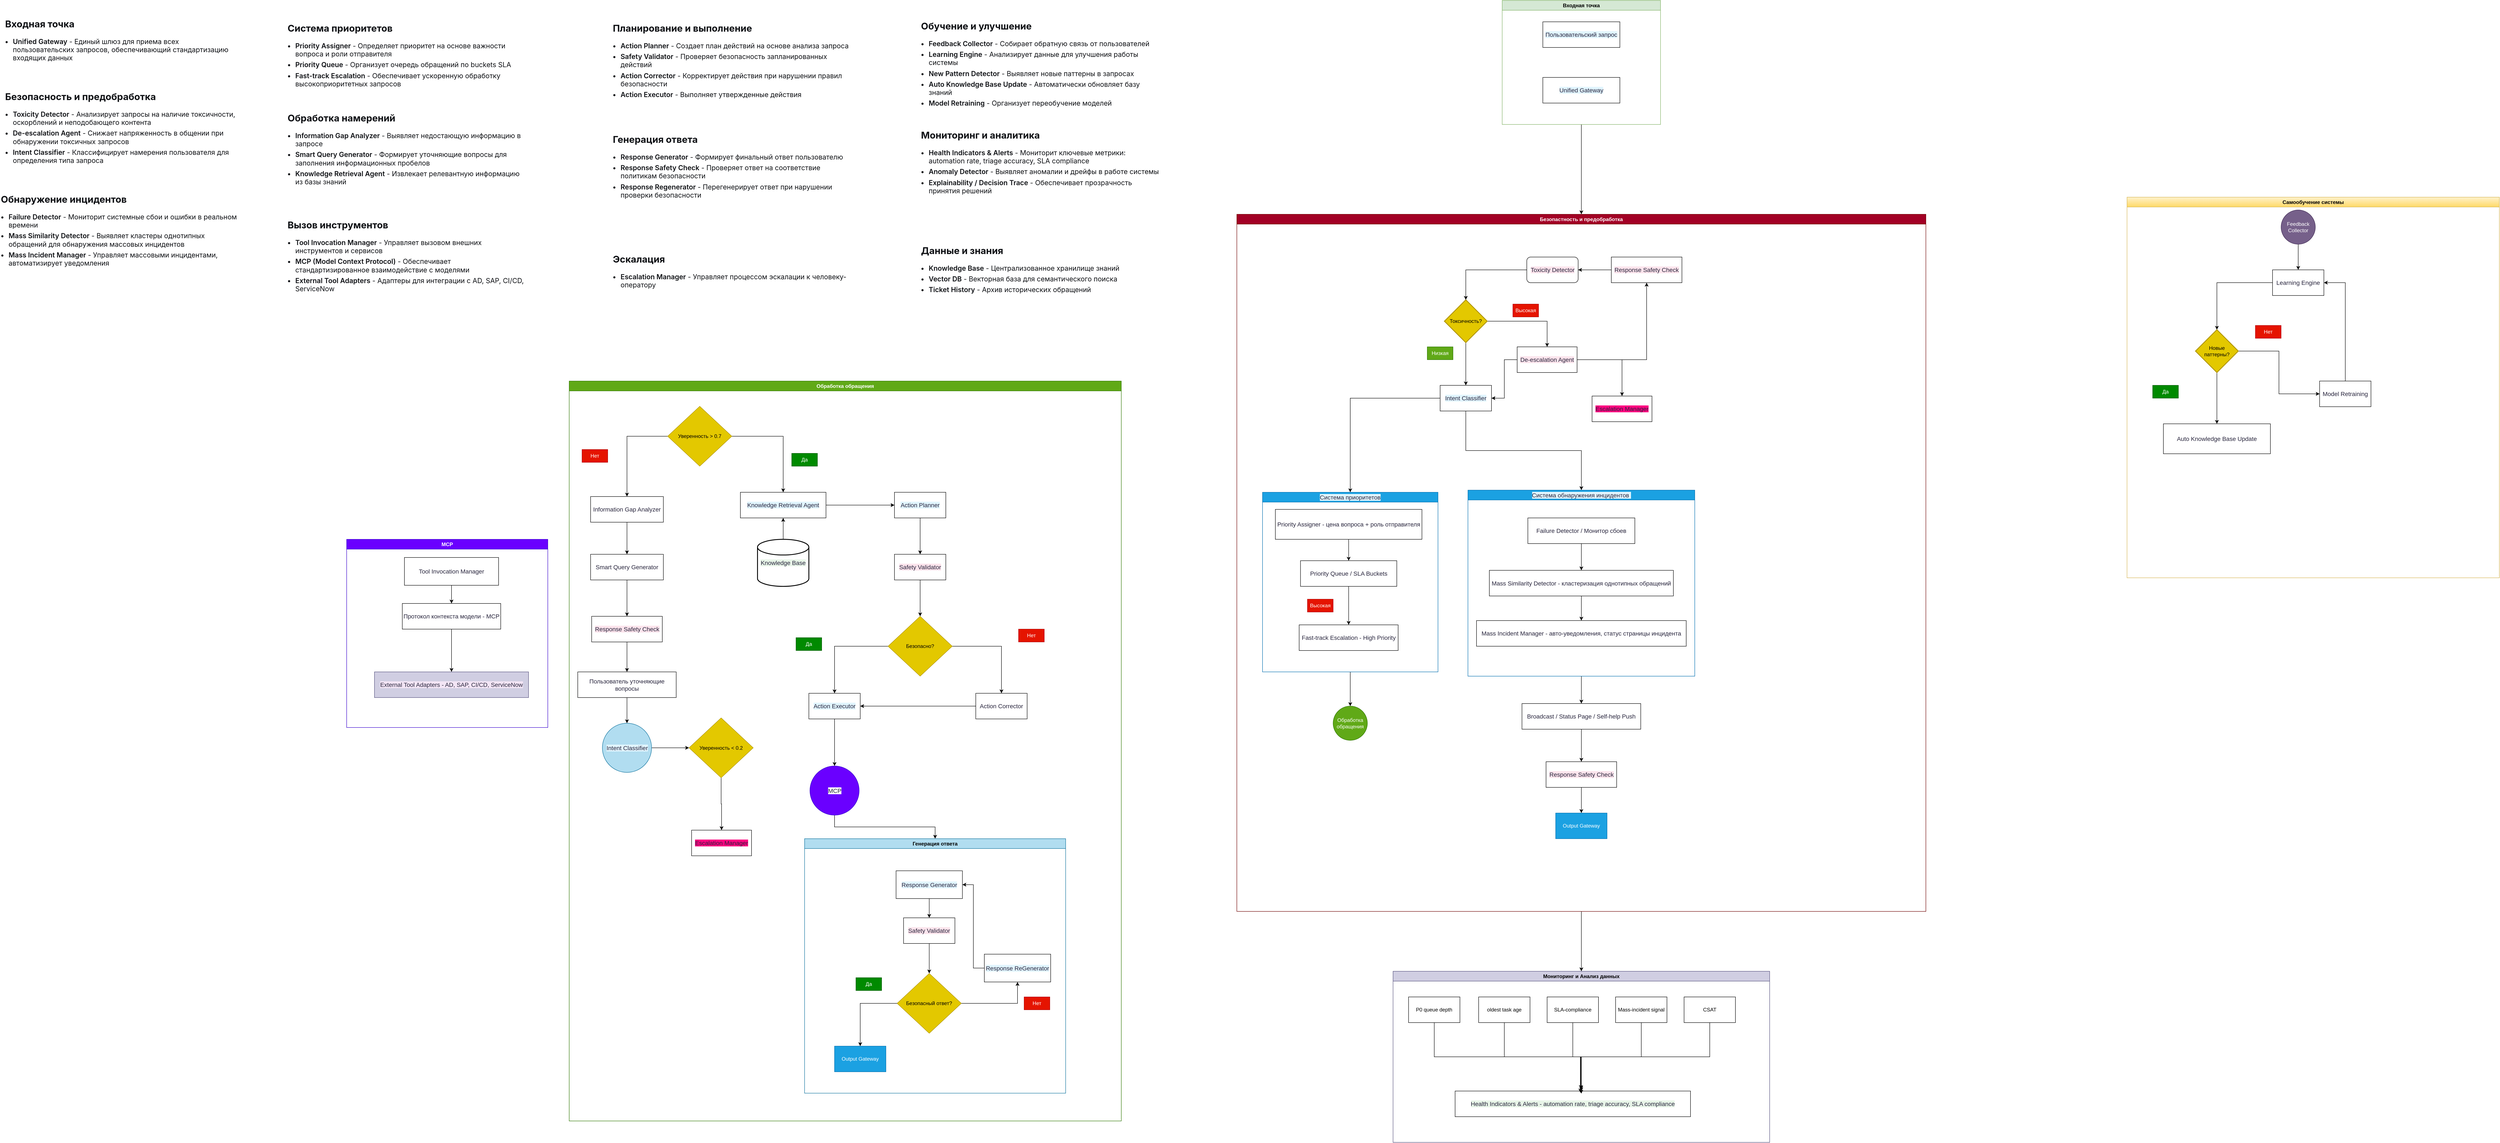 <mxfile version="28.2.7">
  <diagram name="Страница — 1" id="uD4GJfySHqPJqUIsltjj">
    <mxGraphModel dx="6781" dy="1873" grid="1" gridSize="10" guides="1" tooltips="1" connect="1" arrows="1" fold="1" page="1" pageScale="1" pageWidth="827" pageHeight="1169" math="0" shadow="0">
      <root>
        <mxCell id="0" />
        <mxCell id="1" parent="0" />
        <mxCell id="R5uZomfJnm4MCFcjPCN--5" style="edgeStyle=orthogonalEdgeStyle;rounded=0;orthogonalLoop=1;jettySize=auto;html=1;entryX=0.5;entryY=0;entryDx=0;entryDy=0;" edge="1" parent="1" source="R5uZomfJnm4MCFcjPCN--1" target="R5uZomfJnm4MCFcjPCN--4">
          <mxGeometry relative="1" as="geometry" />
        </mxCell>
        <mxCell id="R5uZomfJnm4MCFcjPCN--1" value="Входная точка" style="swimlane;whiteSpace=wrap;html=1;fillColor=#d5e8d4;strokeColor=#82b366;" vertex="1" parent="1">
          <mxGeometry x="240" y="80" width="370" height="290" as="geometry" />
        </mxCell>
        <mxCell id="R5uZomfJnm4MCFcjPCN--2" value="&lt;span style=&quot;color: rgb(40, 37, 61); font-family: &amp;quot;Recursive Variable&amp;quot;, arial, sans-serif; font-size: 14px; text-wrap-mode: nowrap; background-color: rgb(225, 245, 254);&quot;&gt;Пользовательский запрос&lt;/span&gt;" style="rounded=0;whiteSpace=wrap;html=1;" vertex="1" parent="R5uZomfJnm4MCFcjPCN--1">
          <mxGeometry x="95" y="50" width="180" height="60" as="geometry" />
        </mxCell>
        <mxCell id="R5uZomfJnm4MCFcjPCN--3" value="&lt;span style=&quot;color: rgb(40, 37, 61); font-family: &amp;quot;Recursive Variable&amp;quot;, arial, sans-serif; font-size: 14px; text-wrap-mode: nowrap; background-color: rgb(225, 245, 254);&quot;&gt;Unified Gateway&lt;/span&gt;" style="rounded=0;whiteSpace=wrap;html=1;" vertex="1" parent="R5uZomfJnm4MCFcjPCN--1">
          <mxGeometry x="95" y="180" width="180" height="60" as="geometry" />
        </mxCell>
        <mxCell id="R5uZomfJnm4MCFcjPCN--132" style="edgeStyle=orthogonalEdgeStyle;rounded=0;orthogonalLoop=1;jettySize=auto;html=1;entryX=0.5;entryY=0;entryDx=0;entryDy=0;" edge="1" parent="1" source="R5uZomfJnm4MCFcjPCN--4" target="R5uZomfJnm4MCFcjPCN--126">
          <mxGeometry relative="1" as="geometry" />
        </mxCell>
        <mxCell id="R5uZomfJnm4MCFcjPCN--4" value="Безопастность и предобработка" style="swimlane;whiteSpace=wrap;html=1;fillColor=#a20025;strokeColor=#6F0000;startSize=23;fontColor=#ffffff;" vertex="1" parent="1">
          <mxGeometry x="-380" y="580" width="1610" height="1630" as="geometry" />
        </mxCell>
        <mxCell id="R5uZomfJnm4MCFcjPCN--7" value="&lt;span style=&quot;color: rgb(40, 37, 61); font-family: &amp;quot;Recursive Variable&amp;quot;, arial, sans-serif; font-size: 14px; text-wrap-mode: nowrap; background-color: rgb(252, 228, 236);&quot;&gt;Toxicity Detector&lt;/span&gt;" style="rounded=1;whiteSpace=wrap;html=1;" vertex="1" parent="R5uZomfJnm4MCFcjPCN--4">
          <mxGeometry x="677.5" y="100" width="120" height="60" as="geometry" />
        </mxCell>
        <mxCell id="R5uZomfJnm4MCFcjPCN--13" style="edgeStyle=orthogonalEdgeStyle;rounded=0;orthogonalLoop=1;jettySize=auto;html=1;entryX=0.5;entryY=0;entryDx=0;entryDy=0;" edge="1" parent="R5uZomfJnm4MCFcjPCN--4" source="R5uZomfJnm4MCFcjPCN--8" target="R5uZomfJnm4MCFcjPCN--15">
          <mxGeometry relative="1" as="geometry">
            <mxPoint x="715" y="320" as="targetPoint" />
          </mxGeometry>
        </mxCell>
        <mxCell id="R5uZomfJnm4MCFcjPCN--17" style="edgeStyle=orthogonalEdgeStyle;rounded=0;orthogonalLoop=1;jettySize=auto;html=1;entryX=0.5;entryY=0;entryDx=0;entryDy=0;" edge="1" parent="R5uZomfJnm4MCFcjPCN--4" source="R5uZomfJnm4MCFcjPCN--8" target="R5uZomfJnm4MCFcjPCN--16">
          <mxGeometry relative="1" as="geometry" />
        </mxCell>
        <mxCell id="R5uZomfJnm4MCFcjPCN--8" value="Токсичность?" style="strokeWidth=2;html=1;shape=mxgraph.flowchart.decision;whiteSpace=wrap;fillColor=#e3c800;fontColor=#000000;strokeColor=#B09500;" vertex="1" parent="R5uZomfJnm4MCFcjPCN--4">
          <mxGeometry x="485" y="200" width="100" height="100" as="geometry" />
        </mxCell>
        <mxCell id="R5uZomfJnm4MCFcjPCN--9" style="edgeStyle=orthogonalEdgeStyle;rounded=0;orthogonalLoop=1;jettySize=auto;html=1;entryX=0.5;entryY=0;entryDx=0;entryDy=0;entryPerimeter=0;" edge="1" parent="R5uZomfJnm4MCFcjPCN--4" source="R5uZomfJnm4MCFcjPCN--7" target="R5uZomfJnm4MCFcjPCN--8">
          <mxGeometry relative="1" as="geometry" />
        </mxCell>
        <mxCell id="R5uZomfJnm4MCFcjPCN--14" value="Высокая" style="text;html=1;whiteSpace=wrap;strokeColor=#B20000;fillColor=#e51400;align=center;verticalAlign=middle;rounded=0;fontColor=#ffffff;" vertex="1" parent="R5uZomfJnm4MCFcjPCN--4">
          <mxGeometry x="645" y="210" width="60" height="30" as="geometry" />
        </mxCell>
        <mxCell id="R5uZomfJnm4MCFcjPCN--20" style="edgeStyle=orthogonalEdgeStyle;rounded=0;orthogonalLoop=1;jettySize=auto;html=1;entryX=0.5;entryY=1;entryDx=0;entryDy=0;" edge="1" parent="R5uZomfJnm4MCFcjPCN--4" source="R5uZomfJnm4MCFcjPCN--15" target="R5uZomfJnm4MCFcjPCN--22">
          <mxGeometry relative="1" as="geometry">
            <mxPoint x="882.5" y="340" as="targetPoint" />
          </mxGeometry>
        </mxCell>
        <mxCell id="R5uZomfJnm4MCFcjPCN--26" style="edgeStyle=orthogonalEdgeStyle;rounded=0;orthogonalLoop=1;jettySize=auto;html=1;entryX=1;entryY=0.5;entryDx=0;entryDy=0;" edge="1" parent="R5uZomfJnm4MCFcjPCN--4" source="R5uZomfJnm4MCFcjPCN--15" target="R5uZomfJnm4MCFcjPCN--16">
          <mxGeometry relative="1" as="geometry" />
        </mxCell>
        <mxCell id="R5uZomfJnm4MCFcjPCN--28" style="edgeStyle=orthogonalEdgeStyle;rounded=0;orthogonalLoop=1;jettySize=auto;html=1;entryX=0.5;entryY=0;entryDx=0;entryDy=0;" edge="1" parent="R5uZomfJnm4MCFcjPCN--4" source="R5uZomfJnm4MCFcjPCN--15" target="R5uZomfJnm4MCFcjPCN--27">
          <mxGeometry relative="1" as="geometry" />
        </mxCell>
        <mxCell id="R5uZomfJnm4MCFcjPCN--15" value="&lt;span style=&quot;color: rgb(40, 37, 61); font-family: &amp;quot;Recursive Variable&amp;quot;, arial, sans-serif; font-size: 14px; text-wrap-mode: nowrap; background-color: rgb(252, 228, 236);&quot;&gt;De-escalation Agent&lt;/span&gt;" style="rounded=0;whiteSpace=wrap;html=1;" vertex="1" parent="R5uZomfJnm4MCFcjPCN--4">
          <mxGeometry x="655" y="310" width="140" height="60" as="geometry" />
        </mxCell>
        <mxCell id="R5uZomfJnm4MCFcjPCN--31" style="edgeStyle=orthogonalEdgeStyle;rounded=0;orthogonalLoop=1;jettySize=auto;html=1;entryX=0.5;entryY=0;entryDx=0;entryDy=0;" edge="1" parent="R5uZomfJnm4MCFcjPCN--4" source="R5uZomfJnm4MCFcjPCN--16" target="R5uZomfJnm4MCFcjPCN--29">
          <mxGeometry relative="1" as="geometry" />
        </mxCell>
        <mxCell id="R5uZomfJnm4MCFcjPCN--39" style="edgeStyle=orthogonalEdgeStyle;rounded=0;orthogonalLoop=1;jettySize=auto;html=1;entryX=0.5;entryY=0;entryDx=0;entryDy=0;" edge="1" parent="R5uZomfJnm4MCFcjPCN--4" source="R5uZomfJnm4MCFcjPCN--16" target="R5uZomfJnm4MCFcjPCN--38">
          <mxGeometry relative="1" as="geometry" />
        </mxCell>
        <mxCell id="R5uZomfJnm4MCFcjPCN--16" value="&lt;span style=&quot;color: rgb(40, 37, 61); font-family: &amp;quot;Recursive Variable&amp;quot;, arial, sans-serif; font-size: 14px; text-wrap-mode: nowrap; background-color: rgb(225, 245, 254);&quot;&gt;Intent Classifier&lt;/span&gt;" style="rounded=0;whiteSpace=wrap;html=1;" vertex="1" parent="R5uZomfJnm4MCFcjPCN--4">
          <mxGeometry x="475" y="400" width="120" height="60" as="geometry" />
        </mxCell>
        <mxCell id="R5uZomfJnm4MCFcjPCN--18" value="Низкая" style="text;html=1;whiteSpace=wrap;strokeColor=#2D7600;fillColor=#60a917;align=center;verticalAlign=middle;rounded=0;fontColor=#ffffff;" vertex="1" parent="R5uZomfJnm4MCFcjPCN--4">
          <mxGeometry x="445" y="310" width="60" height="30" as="geometry" />
        </mxCell>
        <mxCell id="R5uZomfJnm4MCFcjPCN--23" style="edgeStyle=orthogonalEdgeStyle;rounded=0;orthogonalLoop=1;jettySize=auto;html=1;entryX=1;entryY=0.5;entryDx=0;entryDy=0;" edge="1" parent="R5uZomfJnm4MCFcjPCN--4" source="R5uZomfJnm4MCFcjPCN--22" target="R5uZomfJnm4MCFcjPCN--7">
          <mxGeometry relative="1" as="geometry">
            <mxPoint x="875" y="140" as="targetPoint" />
          </mxGeometry>
        </mxCell>
        <mxCell id="R5uZomfJnm4MCFcjPCN--22" value="&lt;span style=&quot;color: rgb(40, 37, 61); font-family: &amp;quot;Recursive Variable&amp;quot;, arial, sans-serif; font-size: 14px; text-wrap-mode: nowrap; background-color: rgb(252, 228, 236);&quot;&gt;Response Safety Check&lt;/span&gt;" style="rounded=0;whiteSpace=wrap;html=1;" vertex="1" parent="R5uZomfJnm4MCFcjPCN--4">
          <mxGeometry x="875" y="100" width="165" height="60" as="geometry" />
        </mxCell>
        <mxCell id="R5uZomfJnm4MCFcjPCN--27" value="&lt;span style=&quot;color: rgb(40, 37, 61); font-family: &amp;quot;Recursive Variable&amp;quot;, arial, sans-serif; font-size: 14px; text-wrap-mode: nowrap; background-color: rgb(255, 0, 128);&quot;&gt;Escalation Manager&lt;/span&gt;" style="rounded=0;whiteSpace=wrap;html=1;" vertex="1" parent="R5uZomfJnm4MCFcjPCN--4">
          <mxGeometry x="830" y="425" width="140" height="60" as="geometry" />
        </mxCell>
        <mxCell id="R5uZomfJnm4MCFcjPCN--53" style="edgeStyle=orthogonalEdgeStyle;rounded=0;orthogonalLoop=1;jettySize=auto;html=1;entryX=0.5;entryY=0;entryDx=0;entryDy=0;" edge="1" parent="R5uZomfJnm4MCFcjPCN--4" source="R5uZomfJnm4MCFcjPCN--29" target="R5uZomfJnm4MCFcjPCN--52">
          <mxGeometry relative="1" as="geometry" />
        </mxCell>
        <mxCell id="R5uZomfJnm4MCFcjPCN--29" value="&lt;font face=&quot;Recursive Variable, arial, sans-serif&quot; color=&quot;#28253d&quot;&gt;&lt;span style=&quot;font-size: 14px; font-weight: 400; text-wrap-mode: nowrap; background-color: rgb(225, 245, 254);&quot;&gt;Система приоритетов&lt;/span&gt;&lt;/font&gt;" style="swimlane;whiteSpace=wrap;html=1;fillColor=#1ba1e2;fontColor=#ffffff;strokeColor=#006EAF;" vertex="1" parent="R5uZomfJnm4MCFcjPCN--4">
          <mxGeometry x="60" y="650" width="410" height="420" as="geometry" />
        </mxCell>
        <mxCell id="R5uZomfJnm4MCFcjPCN--34" style="edgeStyle=orthogonalEdgeStyle;rounded=0;orthogonalLoop=1;jettySize=auto;html=1;entryX=0.5;entryY=0;entryDx=0;entryDy=0;" edge="1" parent="R5uZomfJnm4MCFcjPCN--29" source="R5uZomfJnm4MCFcjPCN--32" target="R5uZomfJnm4MCFcjPCN--33">
          <mxGeometry relative="1" as="geometry" />
        </mxCell>
        <mxCell id="R5uZomfJnm4MCFcjPCN--32" value="&lt;span style=&quot;color: rgb(40, 37, 61); font-family: &amp;quot;Recursive Variable&amp;quot;, arial, sans-serif; font-size: 14px; text-wrap-mode: nowrap; background-color: rgb(255, 255, 255);&quot;&gt;Priority Assigner - цена вопроса + роль отправителя&lt;/span&gt;" style="rounded=0;whiteSpace=wrap;html=1;" vertex="1" parent="R5uZomfJnm4MCFcjPCN--29">
          <mxGeometry x="30" y="40" width="342.5" height="70" as="geometry" />
        </mxCell>
        <mxCell id="R5uZomfJnm4MCFcjPCN--37" style="edgeStyle=orthogonalEdgeStyle;rounded=0;orthogonalLoop=1;jettySize=auto;html=1;entryX=0.5;entryY=0;entryDx=0;entryDy=0;" edge="1" parent="R5uZomfJnm4MCFcjPCN--29" source="R5uZomfJnm4MCFcjPCN--33" target="R5uZomfJnm4MCFcjPCN--35">
          <mxGeometry relative="1" as="geometry" />
        </mxCell>
        <mxCell id="R5uZomfJnm4MCFcjPCN--33" value="&lt;span style=&quot;color: rgb(40, 37, 61); font-family: &amp;quot;Recursive Variable&amp;quot;, arial, sans-serif; font-size: 14px; text-wrap-mode: nowrap; background-color: rgb(255, 255, 255);&quot;&gt;Priority Queue / SLA Buckets&lt;/span&gt;" style="rounded=0;whiteSpace=wrap;html=1;" vertex="1" parent="R5uZomfJnm4MCFcjPCN--29">
          <mxGeometry x="88.75" y="160" width="225" height="60" as="geometry" />
        </mxCell>
        <mxCell id="R5uZomfJnm4MCFcjPCN--35" value="&lt;span style=&quot;color: rgb(40, 37, 61); font-family: &amp;quot;Recursive Variable&amp;quot;, arial, sans-serif; font-size: 14px; text-wrap-mode: nowrap; background-color: rgb(255, 255, 255);&quot;&gt;Fast-track Escalation - High Priority&lt;/span&gt;" style="rounded=0;whiteSpace=wrap;html=1;" vertex="1" parent="R5uZomfJnm4MCFcjPCN--29">
          <mxGeometry x="85.63" y="310" width="231.25" height="60" as="geometry" />
        </mxCell>
        <mxCell id="R5uZomfJnm4MCFcjPCN--36" value="Высокая" style="text;html=1;whiteSpace=wrap;strokeColor=#B20000;fillColor=#e51400;align=center;verticalAlign=middle;rounded=0;fontColor=#ffffff;" vertex="1" parent="R5uZomfJnm4MCFcjPCN--29">
          <mxGeometry x="105" y="250" width="60" height="30" as="geometry" />
        </mxCell>
        <mxCell id="R5uZomfJnm4MCFcjPCN--47" style="edgeStyle=orthogonalEdgeStyle;rounded=0;orthogonalLoop=1;jettySize=auto;html=1;entryX=0.5;entryY=0;entryDx=0;entryDy=0;" edge="1" parent="R5uZomfJnm4MCFcjPCN--4" source="R5uZomfJnm4MCFcjPCN--38" target="R5uZomfJnm4MCFcjPCN--46">
          <mxGeometry relative="1" as="geometry" />
        </mxCell>
        <mxCell id="R5uZomfJnm4MCFcjPCN--38" value="&lt;span style=&quot;color: rgb(40, 37, 61); font-family: &amp;quot;Recursive Variable&amp;quot;, arial, sans-serif; font-size: 14px; font-weight: 400; text-wrap-mode: nowrap; background-color: rgb(225, 245, 254);&quot;&gt;Система обнаружения инцидентов&amp;nbsp;&lt;/span&gt;" style="swimlane;whiteSpace=wrap;html=1;startSize=23;fillColor=#1ba1e2;strokeColor=#006EAF;fontColor=#ffffff;" vertex="1" parent="R5uZomfJnm4MCFcjPCN--4">
          <mxGeometry x="540" y="645" width="530" height="435" as="geometry" />
        </mxCell>
        <mxCell id="R5uZomfJnm4MCFcjPCN--44" style="edgeStyle=orthogonalEdgeStyle;rounded=0;orthogonalLoop=1;jettySize=auto;html=1;entryX=0.5;entryY=0;entryDx=0;entryDy=0;" edge="1" parent="R5uZomfJnm4MCFcjPCN--38" source="R5uZomfJnm4MCFcjPCN--40" target="R5uZomfJnm4MCFcjPCN--42">
          <mxGeometry relative="1" as="geometry" />
        </mxCell>
        <mxCell id="R5uZomfJnm4MCFcjPCN--40" value="&lt;span style=&quot;color: rgb(40, 37, 61); font-family: &amp;quot;Recursive Variable&amp;quot;, arial, sans-serif; font-size: 14px; text-wrap-mode: nowrap; background-color: rgb(255, 255, 255);&quot;&gt;Failure Detector / Монитор сбоев&lt;/span&gt;" style="rounded=0;whiteSpace=wrap;html=1;" vertex="1" parent="R5uZomfJnm4MCFcjPCN--38">
          <mxGeometry x="140" y="65" width="250" height="60" as="geometry" />
        </mxCell>
        <mxCell id="R5uZomfJnm4MCFcjPCN--45" style="edgeStyle=orthogonalEdgeStyle;rounded=0;orthogonalLoop=1;jettySize=auto;html=1;entryX=0.5;entryY=0;entryDx=0;entryDy=0;" edge="1" parent="R5uZomfJnm4MCFcjPCN--38" source="R5uZomfJnm4MCFcjPCN--42" target="R5uZomfJnm4MCFcjPCN--43">
          <mxGeometry relative="1" as="geometry" />
        </mxCell>
        <mxCell id="R5uZomfJnm4MCFcjPCN--42" value="&lt;span style=&quot;color: rgb(40, 37, 61); font-family: &amp;quot;Recursive Variable&amp;quot;, arial, sans-serif; font-size: 14px; text-wrap-mode: nowrap; background-color: rgb(255, 255, 255);&quot;&gt;Mass Similarity Detector - кластеризация однотипных обращений&lt;/span&gt;" style="rounded=0;whiteSpace=wrap;html=1;" vertex="1" parent="R5uZomfJnm4MCFcjPCN--38">
          <mxGeometry x="50" y="187.5" width="430" height="60" as="geometry" />
        </mxCell>
        <mxCell id="R5uZomfJnm4MCFcjPCN--43" value="&lt;span style=&quot;color: rgb(40, 37, 61); font-family: &amp;quot;Recursive Variable&amp;quot;, arial, sans-serif; font-size: 14px; text-wrap-mode: nowrap; background-color: rgb(255, 255, 255);&quot;&gt;Mass Incident Manager - авто-уведомления, статус страницы инцидента&lt;/span&gt;" style="rounded=0;whiteSpace=wrap;html=1;" vertex="1" parent="R5uZomfJnm4MCFcjPCN--38">
          <mxGeometry x="20" y="305" width="490" height="60" as="geometry" />
        </mxCell>
        <mxCell id="R5uZomfJnm4MCFcjPCN--49" style="edgeStyle=orthogonalEdgeStyle;rounded=0;orthogonalLoop=1;jettySize=auto;html=1;entryX=0.5;entryY=0;entryDx=0;entryDy=0;" edge="1" parent="R5uZomfJnm4MCFcjPCN--4" source="R5uZomfJnm4MCFcjPCN--46" target="R5uZomfJnm4MCFcjPCN--48">
          <mxGeometry relative="1" as="geometry" />
        </mxCell>
        <mxCell id="R5uZomfJnm4MCFcjPCN--46" value="&lt;span style=&quot;color: rgb(40, 37, 61); font-family: &amp;quot;Recursive Variable&amp;quot;, arial, sans-serif; font-size: 14px; text-wrap-mode: nowrap; background-color: rgb(255, 255, 255);&quot;&gt;Broadcast / Status Page / Self-help Push&lt;/span&gt;" style="rounded=0;whiteSpace=wrap;html=1;" vertex="1" parent="R5uZomfJnm4MCFcjPCN--4">
          <mxGeometry x="666.25" y="1144" width="277.5" height="60" as="geometry" />
        </mxCell>
        <mxCell id="R5uZomfJnm4MCFcjPCN--51" style="edgeStyle=orthogonalEdgeStyle;rounded=0;orthogonalLoop=1;jettySize=auto;html=1;entryX=0.5;entryY=0;entryDx=0;entryDy=0;" edge="1" parent="R5uZomfJnm4MCFcjPCN--4" source="R5uZomfJnm4MCFcjPCN--48" target="R5uZomfJnm4MCFcjPCN--50">
          <mxGeometry relative="1" as="geometry" />
        </mxCell>
        <mxCell id="R5uZomfJnm4MCFcjPCN--48" value="&lt;span style=&quot;color: rgb(40, 37, 61); font-family: &amp;quot;Recursive Variable&amp;quot;, arial, sans-serif; font-size: 14px; text-wrap-mode: nowrap; background-color: rgb(252, 228, 236);&quot;&gt;Response Safety Check&lt;/span&gt;" style="rounded=0;whiteSpace=wrap;html=1;" vertex="1" parent="R5uZomfJnm4MCFcjPCN--4">
          <mxGeometry x="722.5" y="1280" width="165" height="60" as="geometry" />
        </mxCell>
        <mxCell id="R5uZomfJnm4MCFcjPCN--50" value="Output Gateway" style="rounded=0;whiteSpace=wrap;html=1;fillColor=#1ba1e2;fontColor=#ffffff;strokeColor=#006EAF;" vertex="1" parent="R5uZomfJnm4MCFcjPCN--4">
          <mxGeometry x="745" y="1400" width="120" height="60" as="geometry" />
        </mxCell>
        <mxCell id="R5uZomfJnm4MCFcjPCN--52" value="Обработка обращения" style="ellipse;whiteSpace=wrap;html=1;aspect=fixed;fillColor=#60a917;fontColor=#ffffff;strokeColor=#2D7600;" vertex="1" parent="R5uZomfJnm4MCFcjPCN--4">
          <mxGeometry x="225" y="1150" width="80" height="80" as="geometry" />
        </mxCell>
        <mxCell id="R5uZomfJnm4MCFcjPCN--54" value="Обработка обращения" style="swimlane;whiteSpace=wrap;html=1;fillColor=#60a917;fontColor=#ffffff;strokeColor=#2D7600;" vertex="1" parent="1">
          <mxGeometry x="-1940" y="970" width="1290" height="1730" as="geometry" />
        </mxCell>
        <mxCell id="R5uZomfJnm4MCFcjPCN--57" style="edgeStyle=orthogonalEdgeStyle;rounded=0;orthogonalLoop=1;jettySize=auto;html=1;entryX=0.5;entryY=0;entryDx=0;entryDy=0;" edge="1" parent="R5uZomfJnm4MCFcjPCN--54" source="R5uZomfJnm4MCFcjPCN--55" target="R5uZomfJnm4MCFcjPCN--56">
          <mxGeometry relative="1" as="geometry" />
        </mxCell>
        <mxCell id="R5uZomfJnm4MCFcjPCN--60" style="edgeStyle=orthogonalEdgeStyle;rounded=0;orthogonalLoop=1;jettySize=auto;html=1;entryX=0.5;entryY=0;entryDx=0;entryDy=0;" edge="1" parent="R5uZomfJnm4MCFcjPCN--54" source="R5uZomfJnm4MCFcjPCN--55" target="R5uZomfJnm4MCFcjPCN--59">
          <mxGeometry relative="1" as="geometry" />
        </mxCell>
        <mxCell id="R5uZomfJnm4MCFcjPCN--55" value="Уверенность &amp;gt; 0.7" style="rhombus;whiteSpace=wrap;html=1;fillColor=#e3c800;fontColor=#000000;strokeColor=#B09500;" vertex="1" parent="R5uZomfJnm4MCFcjPCN--54">
          <mxGeometry x="230" y="59" width="150" height="140" as="geometry" />
        </mxCell>
        <mxCell id="R5uZomfJnm4MCFcjPCN--81" style="edgeStyle=orthogonalEdgeStyle;rounded=0;orthogonalLoop=1;jettySize=auto;html=1;entryX=0;entryY=0.5;entryDx=0;entryDy=0;" edge="1" parent="R5uZomfJnm4MCFcjPCN--54" source="R5uZomfJnm4MCFcjPCN--56" target="R5uZomfJnm4MCFcjPCN--80">
          <mxGeometry relative="1" as="geometry" />
        </mxCell>
        <mxCell id="R5uZomfJnm4MCFcjPCN--56" value="&lt;span style=&quot;color: rgb(40, 37, 61); font-family: &amp;quot;Recursive Variable&amp;quot;, arial, sans-serif; font-size: 14px; text-wrap-mode: nowrap; background-color: rgb(225, 245, 254);&quot;&gt;Knowledge Retrieval Agent&lt;/span&gt;" style="rounded=0;whiteSpace=wrap;html=1;" vertex="1" parent="R5uZomfJnm4MCFcjPCN--54">
          <mxGeometry x="400" y="260" width="200" height="60" as="geometry" />
        </mxCell>
        <mxCell id="R5uZomfJnm4MCFcjPCN--58" value="Да" style="text;html=1;whiteSpace=wrap;strokeColor=#005700;fillColor=#008a00;align=center;verticalAlign=middle;rounded=0;fontColor=#ffffff;" vertex="1" parent="R5uZomfJnm4MCFcjPCN--54">
          <mxGeometry x="520" y="169" width="60" height="30" as="geometry" />
        </mxCell>
        <mxCell id="R5uZomfJnm4MCFcjPCN--72" style="edgeStyle=orthogonalEdgeStyle;rounded=0;orthogonalLoop=1;jettySize=auto;html=1;entryX=0.5;entryY=0;entryDx=0;entryDy=0;" edge="1" parent="R5uZomfJnm4MCFcjPCN--54" source="R5uZomfJnm4MCFcjPCN--59" target="R5uZomfJnm4MCFcjPCN--71">
          <mxGeometry relative="1" as="geometry" />
        </mxCell>
        <mxCell id="R5uZomfJnm4MCFcjPCN--59" value="&lt;span style=&quot;color: rgb(40, 37, 61); font-family: &amp;quot;Recursive Variable&amp;quot;, arial, sans-serif; font-size: 14px; text-wrap-mode: nowrap; background-color: rgb(255, 255, 255);&quot;&gt;Information Gap Analyzer&lt;/span&gt;" style="rounded=0;whiteSpace=wrap;html=1;" vertex="1" parent="R5uZomfJnm4MCFcjPCN--54">
          <mxGeometry x="50" y="270" width="170" height="60" as="geometry" />
        </mxCell>
        <mxCell id="R5uZomfJnm4MCFcjPCN--61" value="Нет" style="text;html=1;whiteSpace=wrap;strokeColor=#B20000;fillColor=#e51400;align=center;verticalAlign=middle;rounded=0;fontColor=#ffffff;" vertex="1" parent="R5uZomfJnm4MCFcjPCN--54">
          <mxGeometry x="30" y="160" width="60" height="30" as="geometry" />
        </mxCell>
        <mxCell id="R5uZomfJnm4MCFcjPCN--67" style="edgeStyle=orthogonalEdgeStyle;rounded=0;orthogonalLoop=1;jettySize=auto;html=1;entryX=0.5;entryY=1;entryDx=0;entryDy=0;" edge="1" parent="R5uZomfJnm4MCFcjPCN--54" source="R5uZomfJnm4MCFcjPCN--62" target="R5uZomfJnm4MCFcjPCN--56">
          <mxGeometry relative="1" as="geometry" />
        </mxCell>
        <mxCell id="R5uZomfJnm4MCFcjPCN--62" value="&lt;span style=&quot;color: rgb(40, 37, 61); font-family: &amp;quot;Recursive Variable&amp;quot;, arial, sans-serif; font-size: 14px; text-wrap-mode: nowrap; background-color: rgb(232, 245, 232);&quot;&gt;Knowledge Base&lt;/span&gt;" style="strokeWidth=2;html=1;shape=mxgraph.flowchart.database;whiteSpace=wrap;" vertex="1" parent="R5uZomfJnm4MCFcjPCN--54">
          <mxGeometry x="440" y="370" width="120" height="110" as="geometry" />
        </mxCell>
        <mxCell id="R5uZomfJnm4MCFcjPCN--74" style="edgeStyle=orthogonalEdgeStyle;rounded=0;orthogonalLoop=1;jettySize=auto;html=1;entryX=0.5;entryY=0;entryDx=0;entryDy=0;" edge="1" parent="R5uZomfJnm4MCFcjPCN--54" source="R5uZomfJnm4MCFcjPCN--71" target="R5uZomfJnm4MCFcjPCN--73">
          <mxGeometry relative="1" as="geometry" />
        </mxCell>
        <mxCell id="R5uZomfJnm4MCFcjPCN--71" value="&lt;span style=&quot;color: rgb(40, 37, 61); font-family: &amp;quot;Recursive Variable&amp;quot;, arial, sans-serif; font-size: 14px; text-wrap-mode: nowrap; background-color: rgb(255, 255, 255);&quot;&gt;Smart Query Generator&lt;/span&gt;" style="rounded=0;whiteSpace=wrap;html=1;" vertex="1" parent="R5uZomfJnm4MCFcjPCN--54">
          <mxGeometry x="50" y="405" width="170" height="60" as="geometry" />
        </mxCell>
        <mxCell id="R5uZomfJnm4MCFcjPCN--77" style="edgeStyle=orthogonalEdgeStyle;rounded=0;orthogonalLoop=1;jettySize=auto;html=1;entryX=0.5;entryY=0;entryDx=0;entryDy=0;" edge="1" parent="R5uZomfJnm4MCFcjPCN--54" source="R5uZomfJnm4MCFcjPCN--73" target="R5uZomfJnm4MCFcjPCN--76">
          <mxGeometry relative="1" as="geometry" />
        </mxCell>
        <mxCell id="R5uZomfJnm4MCFcjPCN--73" value="&lt;span style=&quot;color: rgb(40, 37, 61); font-family: &amp;quot;Recursive Variable&amp;quot;, arial, sans-serif; font-size: 14px; text-wrap-mode: nowrap; background-color: rgb(252, 228, 236);&quot;&gt;Response Safety Check&lt;/span&gt;" style="rounded=0;whiteSpace=wrap;html=1;" vertex="1" parent="R5uZomfJnm4MCFcjPCN--54">
          <mxGeometry x="52.5" y="550" width="165" height="60" as="geometry" />
        </mxCell>
        <mxCell id="R5uZomfJnm4MCFcjPCN--79" style="edgeStyle=orthogonalEdgeStyle;rounded=0;orthogonalLoop=1;jettySize=auto;html=1;entryX=0.5;entryY=0;entryDx=0;entryDy=0;" edge="1" parent="R5uZomfJnm4MCFcjPCN--54" source="R5uZomfJnm4MCFcjPCN--76" target="R5uZomfJnm4MCFcjPCN--78">
          <mxGeometry relative="1" as="geometry" />
        </mxCell>
        <mxCell id="R5uZomfJnm4MCFcjPCN--76" value="&lt;span style=&quot;color: rgb(40, 37, 61); font-family: &amp;quot;Recursive Variable&amp;quot;, arial, sans-serif; font-size: 14px; text-wrap-mode: nowrap; background-color: rgb(255, 255, 255);&quot;&gt;Пользователь уточняющие вопросы&lt;/span&gt;" style="rounded=0;whiteSpace=wrap;html=1;" vertex="1" parent="R5uZomfJnm4MCFcjPCN--54">
          <mxGeometry x="20" y="680" width="230" height="60" as="geometry" />
        </mxCell>
        <mxCell id="R5uZomfJnm4MCFcjPCN--123" style="edgeStyle=orthogonalEdgeStyle;rounded=0;orthogonalLoop=1;jettySize=auto;html=1;entryX=0;entryY=0.5;entryDx=0;entryDy=0;" edge="1" parent="R5uZomfJnm4MCFcjPCN--54" source="R5uZomfJnm4MCFcjPCN--78" target="R5uZomfJnm4MCFcjPCN--122">
          <mxGeometry relative="1" as="geometry" />
        </mxCell>
        <mxCell id="R5uZomfJnm4MCFcjPCN--78" value="&lt;span style=&quot;color: rgb(40, 37, 61); font-family: &amp;quot;Recursive Variable&amp;quot;, arial, sans-serif; font-size: 14px; text-wrap-mode: nowrap; background-color: rgb(225, 245, 254);&quot;&gt;Intent Classifier&lt;/span&gt;" style="ellipse;whiteSpace=wrap;html=1;aspect=fixed;fillColor=#b1ddf0;strokeColor=#10739e;" vertex="1" parent="R5uZomfJnm4MCFcjPCN--54">
          <mxGeometry x="77.5" y="800" width="115" height="115" as="geometry" />
        </mxCell>
        <mxCell id="R5uZomfJnm4MCFcjPCN--84" style="edgeStyle=orthogonalEdgeStyle;rounded=0;orthogonalLoop=1;jettySize=auto;html=1;entryX=0.5;entryY=0;entryDx=0;entryDy=0;" edge="1" parent="R5uZomfJnm4MCFcjPCN--54" source="R5uZomfJnm4MCFcjPCN--80" target="R5uZomfJnm4MCFcjPCN--83">
          <mxGeometry relative="1" as="geometry" />
        </mxCell>
        <mxCell id="R5uZomfJnm4MCFcjPCN--80" value="&lt;span style=&quot;color: rgb(40, 37, 61); font-family: &amp;quot;Recursive Variable&amp;quot;, arial, sans-serif; font-size: 14px; text-wrap-mode: nowrap; background-color: rgb(225, 245, 254);&quot;&gt;Action Planner&lt;/span&gt;" style="rounded=0;whiteSpace=wrap;html=1;" vertex="1" parent="R5uZomfJnm4MCFcjPCN--54">
          <mxGeometry x="760" y="260" width="120" height="60" as="geometry" />
        </mxCell>
        <mxCell id="R5uZomfJnm4MCFcjPCN--87" style="edgeStyle=orthogonalEdgeStyle;rounded=0;orthogonalLoop=1;jettySize=auto;html=1;entryX=0.5;entryY=0;entryDx=0;entryDy=0;" edge="1" parent="R5uZomfJnm4MCFcjPCN--54" source="R5uZomfJnm4MCFcjPCN--82" target="R5uZomfJnm4MCFcjPCN--86">
          <mxGeometry relative="1" as="geometry" />
        </mxCell>
        <mxCell id="R5uZomfJnm4MCFcjPCN--91" style="edgeStyle=orthogonalEdgeStyle;rounded=0;orthogonalLoop=1;jettySize=auto;html=1;entryX=0.5;entryY=0;entryDx=0;entryDy=0;" edge="1" parent="R5uZomfJnm4MCFcjPCN--54" source="R5uZomfJnm4MCFcjPCN--82" target="R5uZomfJnm4MCFcjPCN--90">
          <mxGeometry relative="1" as="geometry" />
        </mxCell>
        <mxCell id="R5uZomfJnm4MCFcjPCN--82" value="Безопасно?" style="rhombus;whiteSpace=wrap;html=1;fillColor=#e3c800;fontColor=#000000;strokeColor=#B09500;" vertex="1" parent="R5uZomfJnm4MCFcjPCN--54">
          <mxGeometry x="745" y="550" width="150" height="140" as="geometry" />
        </mxCell>
        <mxCell id="R5uZomfJnm4MCFcjPCN--85" style="edgeStyle=orthogonalEdgeStyle;rounded=0;orthogonalLoop=1;jettySize=auto;html=1;entryX=0.5;entryY=0;entryDx=0;entryDy=0;" edge="1" parent="R5uZomfJnm4MCFcjPCN--54" source="R5uZomfJnm4MCFcjPCN--83" target="R5uZomfJnm4MCFcjPCN--82">
          <mxGeometry relative="1" as="geometry" />
        </mxCell>
        <mxCell id="R5uZomfJnm4MCFcjPCN--83" value="&lt;span style=&quot;color: rgb(40, 37, 61); font-family: &amp;quot;Recursive Variable&amp;quot;, arial, sans-serif; font-size: 14px; text-wrap-mode: nowrap; background-color: rgb(252, 228, 236);&quot;&gt;Safety Validator&lt;/span&gt;" style="rounded=0;whiteSpace=wrap;html=1;" vertex="1" parent="R5uZomfJnm4MCFcjPCN--54">
          <mxGeometry x="760" y="405" width="120" height="60" as="geometry" />
        </mxCell>
        <mxCell id="R5uZomfJnm4MCFcjPCN--95" style="edgeStyle=orthogonalEdgeStyle;rounded=0;orthogonalLoop=1;jettySize=auto;html=1;entryX=0.5;entryY=0;entryDx=0;entryDy=0;" edge="1" parent="R5uZomfJnm4MCFcjPCN--54" source="R5uZomfJnm4MCFcjPCN--86" target="R5uZomfJnm4MCFcjPCN--94">
          <mxGeometry relative="1" as="geometry" />
        </mxCell>
        <mxCell id="R5uZomfJnm4MCFcjPCN--86" value="&lt;span style=&quot;color: rgb(40, 37, 61); font-family: &amp;quot;Recursive Variable&amp;quot;, arial, sans-serif; font-size: 14px; text-wrap-mode: nowrap; background-color: rgb(225, 245, 254);&quot;&gt;Action Executor&lt;/span&gt;" style="rounded=0;whiteSpace=wrap;html=1;" vertex="1" parent="R5uZomfJnm4MCFcjPCN--54">
          <mxGeometry x="560" y="730" width="120" height="60" as="geometry" />
        </mxCell>
        <mxCell id="R5uZomfJnm4MCFcjPCN--88" value="Да" style="text;html=1;whiteSpace=wrap;strokeColor=#005700;fillColor=#008a00;align=center;verticalAlign=middle;rounded=0;fontColor=#ffffff;" vertex="1" parent="R5uZomfJnm4MCFcjPCN--54">
          <mxGeometry x="530" y="600" width="60" height="30" as="geometry" />
        </mxCell>
        <mxCell id="R5uZomfJnm4MCFcjPCN--89" value="Нет" style="text;html=1;whiteSpace=wrap;strokeColor=#B20000;fillColor=#e51400;align=center;verticalAlign=middle;rounded=0;fontColor=#ffffff;" vertex="1" parent="R5uZomfJnm4MCFcjPCN--54">
          <mxGeometry x="1050" y="580" width="60" height="30" as="geometry" />
        </mxCell>
        <mxCell id="R5uZomfJnm4MCFcjPCN--92" style="edgeStyle=orthogonalEdgeStyle;rounded=0;orthogonalLoop=1;jettySize=auto;html=1;entryX=1;entryY=0.5;entryDx=0;entryDy=0;" edge="1" parent="R5uZomfJnm4MCFcjPCN--54" source="R5uZomfJnm4MCFcjPCN--90" target="R5uZomfJnm4MCFcjPCN--86">
          <mxGeometry relative="1" as="geometry" />
        </mxCell>
        <mxCell id="R5uZomfJnm4MCFcjPCN--90" value="&lt;span style=&quot;color: rgb(40, 37, 61); font-family: &amp;quot;Recursive Variable&amp;quot;, arial, sans-serif; font-size: 14px; text-wrap-mode: nowrap; background-color: rgb(255, 255, 255);&quot;&gt;Action Corrector&lt;/span&gt;" style="rounded=0;whiteSpace=wrap;html=1;" vertex="1" parent="R5uZomfJnm4MCFcjPCN--54">
          <mxGeometry x="950" y="730" width="120" height="60" as="geometry" />
        </mxCell>
        <mxCell id="R5uZomfJnm4MCFcjPCN--105" style="edgeStyle=orthogonalEdgeStyle;rounded=0;orthogonalLoop=1;jettySize=auto;html=1;entryX=0.5;entryY=0;entryDx=0;entryDy=0;" edge="1" parent="R5uZomfJnm4MCFcjPCN--54" source="R5uZomfJnm4MCFcjPCN--94" target="R5uZomfJnm4MCFcjPCN--104">
          <mxGeometry relative="1" as="geometry" />
        </mxCell>
        <mxCell id="R5uZomfJnm4MCFcjPCN--94" value="&lt;font face=&quot;Recursive Variable, arial, sans-serif&quot; color=&quot;#28253d&quot;&gt;&lt;span style=&quot;font-size: 14px; text-wrap-mode: nowrap; background-color: rgb(255, 255, 255);&quot;&gt;MCP&lt;/span&gt;&lt;/font&gt;" style="ellipse;whiteSpace=wrap;html=1;aspect=fixed;fillColor=#6a00ff;strokeColor=#3700CC;fontColor=#ffffff;" vertex="1" parent="R5uZomfJnm4MCFcjPCN--54">
          <mxGeometry x="562.5" y="900" width="115" height="115" as="geometry" />
        </mxCell>
        <mxCell id="R5uZomfJnm4MCFcjPCN--104" value="Генерация ответа" style="swimlane;whiteSpace=wrap;html=1;fillColor=#b1ddf0;strokeColor=#10739e;" vertex="1" parent="R5uZomfJnm4MCFcjPCN--54">
          <mxGeometry x="550" y="1070" width="610" height="595" as="geometry" />
        </mxCell>
        <mxCell id="R5uZomfJnm4MCFcjPCN--108" style="edgeStyle=orthogonalEdgeStyle;rounded=0;orthogonalLoop=1;jettySize=auto;html=1;entryX=0.5;entryY=0;entryDx=0;entryDy=0;" edge="1" parent="R5uZomfJnm4MCFcjPCN--104" source="R5uZomfJnm4MCFcjPCN--106" target="R5uZomfJnm4MCFcjPCN--107">
          <mxGeometry relative="1" as="geometry" />
        </mxCell>
        <mxCell id="R5uZomfJnm4MCFcjPCN--106" value="&lt;span style=&quot;color: rgb(40, 37, 61); font-family: &amp;quot;Recursive Variable&amp;quot;, arial, sans-serif; font-size: 14px; text-wrap-mode: nowrap; background-color: rgb(225, 245, 254);&quot;&gt;Response Generator&lt;/span&gt;" style="rounded=0;whiteSpace=wrap;html=1;" vertex="1" parent="R5uZomfJnm4MCFcjPCN--104">
          <mxGeometry x="213.75" y="75" width="155" height="65" as="geometry" />
        </mxCell>
        <mxCell id="R5uZomfJnm4MCFcjPCN--111" style="edgeStyle=orthogonalEdgeStyle;rounded=0;orthogonalLoop=1;jettySize=auto;html=1;entryX=0.5;entryY=0;entryDx=0;entryDy=0;" edge="1" parent="R5uZomfJnm4MCFcjPCN--104" source="R5uZomfJnm4MCFcjPCN--107" target="R5uZomfJnm4MCFcjPCN--110">
          <mxGeometry relative="1" as="geometry" />
        </mxCell>
        <mxCell id="R5uZomfJnm4MCFcjPCN--107" value="&lt;span style=&quot;color: rgb(40, 37, 61); font-family: &amp;quot;Recursive Variable&amp;quot;, arial, sans-serif; font-size: 14px; text-wrap-mode: nowrap; background-color: rgb(252, 228, 236);&quot;&gt;Safety Validator&lt;/span&gt;" style="rounded=0;whiteSpace=wrap;html=1;" vertex="1" parent="R5uZomfJnm4MCFcjPCN--104">
          <mxGeometry x="231.25" y="185" width="120" height="60" as="geometry" />
        </mxCell>
        <mxCell id="R5uZomfJnm4MCFcjPCN--118" style="edgeStyle=orthogonalEdgeStyle;rounded=0;orthogonalLoop=1;jettySize=auto;html=1;entryX=0.5;entryY=1;entryDx=0;entryDy=0;" edge="1" parent="R5uZomfJnm4MCFcjPCN--104" source="R5uZomfJnm4MCFcjPCN--110" target="R5uZomfJnm4MCFcjPCN--117">
          <mxGeometry relative="1" as="geometry" />
        </mxCell>
        <mxCell id="R5uZomfJnm4MCFcjPCN--110" value="Безопасный ответ?" style="rhombus;whiteSpace=wrap;html=1;fillColor=#e3c800;fontColor=#000000;strokeColor=#B09500;" vertex="1" parent="R5uZomfJnm4MCFcjPCN--104">
          <mxGeometry x="216.25" y="315" width="150" height="140" as="geometry" />
        </mxCell>
        <mxCell id="R5uZomfJnm4MCFcjPCN--112" value="Да" style="text;html=1;whiteSpace=wrap;strokeColor=#005700;fillColor=#008a00;align=center;verticalAlign=middle;rounded=0;fontColor=#ffffff;" vertex="1" parent="R5uZomfJnm4MCFcjPCN--104">
          <mxGeometry x="120" y="325" width="60" height="30" as="geometry" />
        </mxCell>
        <mxCell id="R5uZomfJnm4MCFcjPCN--113" value="Нет" style="text;html=1;whiteSpace=wrap;strokeColor=#B20000;fillColor=#e51400;align=center;verticalAlign=middle;rounded=0;fontColor=#ffffff;" vertex="1" parent="R5uZomfJnm4MCFcjPCN--104">
          <mxGeometry x="513" y="370" width="60" height="30" as="geometry" />
        </mxCell>
        <mxCell id="R5uZomfJnm4MCFcjPCN--116" value="Output Gateway" style="rounded=0;whiteSpace=wrap;html=1;fillColor=#1ba1e2;fontColor=#ffffff;strokeColor=#006EAF;" vertex="1" parent="R5uZomfJnm4MCFcjPCN--104">
          <mxGeometry x="70" y="485" width="120" height="60" as="geometry" />
        </mxCell>
        <mxCell id="R5uZomfJnm4MCFcjPCN--115" style="edgeStyle=orthogonalEdgeStyle;rounded=0;orthogonalLoop=1;jettySize=auto;html=1;entryX=0.5;entryY=0;entryDx=0;entryDy=0;" edge="1" parent="R5uZomfJnm4MCFcjPCN--104" source="R5uZomfJnm4MCFcjPCN--110" target="R5uZomfJnm4MCFcjPCN--116">
          <mxGeometry relative="1" as="geometry">
            <mxPoint x="130" y="455" as="targetPoint" />
          </mxGeometry>
        </mxCell>
        <mxCell id="R5uZomfJnm4MCFcjPCN--120" style="edgeStyle=orthogonalEdgeStyle;rounded=0;orthogonalLoop=1;jettySize=auto;html=1;entryX=1;entryY=0.5;entryDx=0;entryDy=0;" edge="1" parent="R5uZomfJnm4MCFcjPCN--104" source="R5uZomfJnm4MCFcjPCN--117" target="R5uZomfJnm4MCFcjPCN--106">
          <mxGeometry relative="1" as="geometry" />
        </mxCell>
        <mxCell id="R5uZomfJnm4MCFcjPCN--117" value="&lt;span style=&quot;color: rgb(40, 37, 61); font-family: &amp;quot;Recursive Variable&amp;quot;, arial, sans-serif; font-size: 14px; text-wrap-mode: nowrap; background-color: rgb(225, 245, 254);&quot;&gt;Response ReGenerator&lt;/span&gt;" style="rounded=0;whiteSpace=wrap;html=1;" vertex="1" parent="R5uZomfJnm4MCFcjPCN--104">
          <mxGeometry x="420" y="270" width="155" height="65" as="geometry" />
        </mxCell>
        <mxCell id="R5uZomfJnm4MCFcjPCN--124" style="edgeStyle=orthogonalEdgeStyle;rounded=0;orthogonalLoop=1;jettySize=auto;html=1;entryX=0.5;entryY=0;entryDx=0;entryDy=0;" edge="1" parent="R5uZomfJnm4MCFcjPCN--54" source="R5uZomfJnm4MCFcjPCN--122" target="R5uZomfJnm4MCFcjPCN--125">
          <mxGeometry relative="1" as="geometry">
            <mxPoint x="355" y="1010" as="targetPoint" />
          </mxGeometry>
        </mxCell>
        <mxCell id="R5uZomfJnm4MCFcjPCN--122" value="Уверенность &amp;lt; 0.2" style="rhombus;whiteSpace=wrap;html=1;fillColor=#e3c800;fontColor=#000000;strokeColor=#B09500;" vertex="1" parent="R5uZomfJnm4MCFcjPCN--54">
          <mxGeometry x="280" y="787.5" width="150" height="140" as="geometry" />
        </mxCell>
        <mxCell id="R5uZomfJnm4MCFcjPCN--125" value="&lt;span style=&quot;color: rgb(40, 37, 61); font-family: &amp;quot;Recursive Variable&amp;quot;, arial, sans-serif; font-size: 14px; text-wrap-mode: nowrap; background-color: rgb(255, 0, 128);&quot;&gt;Escalation Manager&lt;/span&gt;" style="rounded=0;whiteSpace=wrap;html=1;" vertex="1" parent="R5uZomfJnm4MCFcjPCN--54">
          <mxGeometry x="286" y="1050" width="140" height="60" as="geometry" />
        </mxCell>
        <mxCell id="R5uZomfJnm4MCFcjPCN--96" value="MCP" style="swimlane;whiteSpace=wrap;html=1;fillColor=#6a00ff;fontColor=#ffffff;strokeColor=#3700CC;" vertex="1" parent="1">
          <mxGeometry x="-2460" y="1340" width="470" height="440" as="geometry" />
        </mxCell>
        <mxCell id="R5uZomfJnm4MCFcjPCN--99" style="edgeStyle=orthogonalEdgeStyle;rounded=0;orthogonalLoop=1;jettySize=auto;html=1;entryX=0.5;entryY=0;entryDx=0;entryDy=0;" edge="1" parent="R5uZomfJnm4MCFcjPCN--96" source="R5uZomfJnm4MCFcjPCN--97" target="R5uZomfJnm4MCFcjPCN--98">
          <mxGeometry relative="1" as="geometry" />
        </mxCell>
        <mxCell id="R5uZomfJnm4MCFcjPCN--97" value="&lt;span style=&quot;color: rgb(40, 37, 61); font-family: &amp;quot;Recursive Variable&amp;quot;, arial, sans-serif; font-size: 14px; text-wrap-mode: nowrap; background-color: rgb(255, 255, 255);&quot;&gt;Tool Invocation Manager&lt;/span&gt;" style="rounded=0;whiteSpace=wrap;html=1;" vertex="1" parent="R5uZomfJnm4MCFcjPCN--96">
          <mxGeometry x="135" y="42.5" width="220" height="65" as="geometry" />
        </mxCell>
        <mxCell id="R5uZomfJnm4MCFcjPCN--102" style="edgeStyle=orthogonalEdgeStyle;rounded=0;orthogonalLoop=1;jettySize=auto;html=1;entryX=0.5;entryY=0;entryDx=0;entryDy=0;" edge="1" parent="R5uZomfJnm4MCFcjPCN--96" source="R5uZomfJnm4MCFcjPCN--98" target="R5uZomfJnm4MCFcjPCN--101">
          <mxGeometry relative="1" as="geometry">
            <mxPoint x="245" y="290" as="targetPoint" />
          </mxGeometry>
        </mxCell>
        <mxCell id="R5uZomfJnm4MCFcjPCN--98" value="&lt;span style=&quot;color: rgb(40, 37, 61); font-family: &amp;quot;Recursive Variable&amp;quot;, arial, sans-serif; font-size: 14px; text-wrap-mode: nowrap; background-color: rgb(255, 255, 255);&quot;&gt;Протокол контекста модели - MCP&lt;/span&gt;" style="rounded=0;whiteSpace=wrap;html=1;" vertex="1" parent="R5uZomfJnm4MCFcjPCN--96">
          <mxGeometry x="130" y="150" width="230" height="60" as="geometry" />
        </mxCell>
        <mxCell id="R5uZomfJnm4MCFcjPCN--101" value="&lt;span style=&quot;color: rgb(40, 37, 61); font-family: &amp;quot;Recursive Variable&amp;quot;, arial, sans-serif; font-size: 14px; text-wrap-mode: nowrap; background-color: rgb(243, 229, 245);&quot;&gt;External Tool Adapters - AD, SAP, CI/CD, ServiceNow&lt;/span&gt;" style="rounded=0;whiteSpace=wrap;html=1;fillColor=#d0cee2;strokeColor=#56517e;" vertex="1" parent="R5uZomfJnm4MCFcjPCN--96">
          <mxGeometry x="65" y="310" width="360" height="60" as="geometry" />
        </mxCell>
        <mxCell id="R5uZomfJnm4MCFcjPCN--126" value="Мониторинг и Анализ данных" style="swimlane;whiteSpace=wrap;html=1;fillColor=#d0cee2;strokeColor=#56517e;" vertex="1" parent="1">
          <mxGeometry x="-15" y="2350" width="880" height="400" as="geometry" />
        </mxCell>
        <mxCell id="R5uZomfJnm4MCFcjPCN--127" value="P0 queue depth" style="rounded=0;whiteSpace=wrap;html=1;" vertex="1" parent="R5uZomfJnm4MCFcjPCN--126">
          <mxGeometry x="36.25" y="60" width="120" height="60" as="geometry" />
        </mxCell>
        <mxCell id="R5uZomfJnm4MCFcjPCN--128" value="oldest task age" style="rounded=0;whiteSpace=wrap;html=1;" vertex="1" parent="R5uZomfJnm4MCFcjPCN--126">
          <mxGeometry x="200" y="60" width="120" height="60" as="geometry" />
        </mxCell>
        <mxCell id="R5uZomfJnm4MCFcjPCN--129" value="SLA-compliance" style="rounded=0;whiteSpace=wrap;html=1;" vertex="1" parent="R5uZomfJnm4MCFcjPCN--126">
          <mxGeometry x="360" y="60" width="120" height="60" as="geometry" />
        </mxCell>
        <mxCell id="R5uZomfJnm4MCFcjPCN--130" value="Mass-incident signal" style="rounded=0;whiteSpace=wrap;html=1;" vertex="1" parent="R5uZomfJnm4MCFcjPCN--126">
          <mxGeometry x="520" y="60" width="120" height="60" as="geometry" />
        </mxCell>
        <mxCell id="R5uZomfJnm4MCFcjPCN--131" value="CSAT" style="rounded=0;whiteSpace=wrap;html=1;" vertex="1" parent="R5uZomfJnm4MCFcjPCN--126">
          <mxGeometry x="680" y="60" width="120" height="60" as="geometry" />
        </mxCell>
        <mxCell id="R5uZomfJnm4MCFcjPCN--133" value="&lt;span style=&quot;color: rgb(40, 37, 61); font-family: &amp;quot;Recursive Variable&amp;quot;, arial, sans-serif; font-size: 14px; text-wrap-mode: nowrap; background-color: rgb(232, 245, 232);&quot;&gt;Health Indicators &amp;amp; Alerts - automation rate, triage accuracy, SLA compliance&lt;/span&gt;" style="rounded=0;whiteSpace=wrap;html=1;" vertex="1" parent="R5uZomfJnm4MCFcjPCN--126">
          <mxGeometry x="145" y="280" width="550" height="60" as="geometry" />
        </mxCell>
        <mxCell id="R5uZomfJnm4MCFcjPCN--134" style="edgeStyle=orthogonalEdgeStyle;rounded=0;orthogonalLoop=1;jettySize=auto;html=1;entryX=0.536;entryY=0.011;entryDx=0;entryDy=0;entryPerimeter=0;" edge="1" parent="R5uZomfJnm4MCFcjPCN--126" source="R5uZomfJnm4MCFcjPCN--127" target="R5uZomfJnm4MCFcjPCN--133">
          <mxGeometry relative="1" as="geometry" />
        </mxCell>
        <mxCell id="R5uZomfJnm4MCFcjPCN--135" style="edgeStyle=orthogonalEdgeStyle;rounded=0;orthogonalLoop=1;jettySize=auto;html=1;entryX=0.536;entryY=0.1;entryDx=0;entryDy=0;entryPerimeter=0;" edge="1" parent="R5uZomfJnm4MCFcjPCN--126" source="R5uZomfJnm4MCFcjPCN--129" target="R5uZomfJnm4MCFcjPCN--133">
          <mxGeometry relative="1" as="geometry" />
        </mxCell>
        <mxCell id="R5uZomfJnm4MCFcjPCN--136" style="edgeStyle=orthogonalEdgeStyle;rounded=0;orthogonalLoop=1;jettySize=auto;html=1;entryX=0.534;entryY=-0.078;entryDx=0;entryDy=0;entryPerimeter=0;" edge="1" parent="R5uZomfJnm4MCFcjPCN--126" source="R5uZomfJnm4MCFcjPCN--128" target="R5uZomfJnm4MCFcjPCN--133">
          <mxGeometry relative="1" as="geometry" />
        </mxCell>
        <mxCell id="R5uZomfJnm4MCFcjPCN--137" style="edgeStyle=orthogonalEdgeStyle;rounded=0;orthogonalLoop=1;jettySize=auto;html=1;entryX=0.532;entryY=0.056;entryDx=0;entryDy=0;entryPerimeter=0;" edge="1" parent="R5uZomfJnm4MCFcjPCN--126" source="R5uZomfJnm4MCFcjPCN--130" target="R5uZomfJnm4MCFcjPCN--133">
          <mxGeometry relative="1" as="geometry" />
        </mxCell>
        <mxCell id="R5uZomfJnm4MCFcjPCN--138" style="edgeStyle=orthogonalEdgeStyle;rounded=0;orthogonalLoop=1;jettySize=auto;html=1;entryX=0.536;entryY=-0.056;entryDx=0;entryDy=0;entryPerimeter=0;" edge="1" parent="R5uZomfJnm4MCFcjPCN--126" source="R5uZomfJnm4MCFcjPCN--131" target="R5uZomfJnm4MCFcjPCN--133">
          <mxGeometry relative="1" as="geometry" />
        </mxCell>
        <mxCell id="R5uZomfJnm4MCFcjPCN--140" value="Самообучение системы" style="swimlane;whiteSpace=wrap;html=1;fillColor=#fff2cc;gradientColor=#ffd966;strokeColor=#d6b656;" vertex="1" parent="1">
          <mxGeometry x="1700" y="540" width="870" height="890" as="geometry" />
        </mxCell>
        <mxCell id="R5uZomfJnm4MCFcjPCN--141" value="&lt;span style=&quot;color: rgb(40, 37, 61); font-family: &amp;quot;Recursive Variable&amp;quot;, arial, sans-serif; font-size: 14px; text-wrap-mode: nowrap; background-color: rgb(255, 255, 255);&quot;&gt;Learning Engine&lt;/span&gt;" style="rounded=0;whiteSpace=wrap;html=1;" vertex="1" parent="R5uZomfJnm4MCFcjPCN--140">
          <mxGeometry x="340" y="169.93" width="120" height="60" as="geometry" />
        </mxCell>
        <mxCell id="R5uZomfJnm4MCFcjPCN--145" style="edgeStyle=orthogonalEdgeStyle;rounded=0;orthogonalLoop=1;jettySize=auto;html=1;entryX=0.5;entryY=0;entryDx=0;entryDy=0;" edge="1" parent="R5uZomfJnm4MCFcjPCN--140" source="R5uZomfJnm4MCFcjPCN--142" target="R5uZomfJnm4MCFcjPCN--144">
          <mxGeometry relative="1" as="geometry" />
        </mxCell>
        <mxCell id="R5uZomfJnm4MCFcjPCN--147" style="edgeStyle=orthogonalEdgeStyle;rounded=0;orthogonalLoop=1;jettySize=auto;html=1;entryX=0;entryY=0.5;entryDx=0;entryDy=0;" edge="1" parent="R5uZomfJnm4MCFcjPCN--140" source="R5uZomfJnm4MCFcjPCN--142" target="R5uZomfJnm4MCFcjPCN--146">
          <mxGeometry relative="1" as="geometry" />
        </mxCell>
        <mxCell id="R5uZomfJnm4MCFcjPCN--142" value="Новые паттерны?" style="strokeWidth=2;html=1;shape=mxgraph.flowchart.decision;whiteSpace=wrap;fillColor=#e3c800;fontColor=#000000;strokeColor=#B09500;" vertex="1" parent="R5uZomfJnm4MCFcjPCN--140">
          <mxGeometry x="160" y="309.93" width="100" height="100" as="geometry" />
        </mxCell>
        <mxCell id="R5uZomfJnm4MCFcjPCN--143" style="edgeStyle=orthogonalEdgeStyle;rounded=0;orthogonalLoop=1;jettySize=auto;html=1;entryX=0.5;entryY=0;entryDx=0;entryDy=0;entryPerimeter=0;" edge="1" parent="R5uZomfJnm4MCFcjPCN--140" source="R5uZomfJnm4MCFcjPCN--141" target="R5uZomfJnm4MCFcjPCN--142">
          <mxGeometry relative="1" as="geometry" />
        </mxCell>
        <mxCell id="R5uZomfJnm4MCFcjPCN--144" value="&lt;span style=&quot;color: rgb(40, 37, 61); font-family: &amp;quot;Recursive Variable&amp;quot;, arial, sans-serif; font-size: 14px; text-wrap-mode: nowrap; background-color: rgb(255, 255, 255);&quot;&gt;Auto Knowledge Base Update&lt;/span&gt;" style="rounded=0;whiteSpace=wrap;html=1;" vertex="1" parent="R5uZomfJnm4MCFcjPCN--140">
          <mxGeometry x="85" y="529.93" width="250" height="70" as="geometry" />
        </mxCell>
        <mxCell id="R5uZomfJnm4MCFcjPCN--148" style="edgeStyle=orthogonalEdgeStyle;rounded=0;orthogonalLoop=1;jettySize=auto;html=1;entryX=1;entryY=0.5;entryDx=0;entryDy=0;" edge="1" parent="R5uZomfJnm4MCFcjPCN--140" source="R5uZomfJnm4MCFcjPCN--146" target="R5uZomfJnm4MCFcjPCN--141">
          <mxGeometry relative="1" as="geometry" />
        </mxCell>
        <mxCell id="R5uZomfJnm4MCFcjPCN--146" value="&lt;span style=&quot;color: rgb(40, 37, 61); font-family: &amp;quot;Recursive Variable&amp;quot;, arial, sans-serif; font-size: 14px; text-wrap-mode: nowrap; background-color: rgb(255, 255, 255);&quot;&gt;Model Retraining&lt;/span&gt;" style="rounded=0;whiteSpace=wrap;html=1;" vertex="1" parent="R5uZomfJnm4MCFcjPCN--140">
          <mxGeometry x="450" y="429.93" width="120" height="60" as="geometry" />
        </mxCell>
        <mxCell id="R5uZomfJnm4MCFcjPCN--149" value="Да" style="text;html=1;whiteSpace=wrap;strokeColor=#005700;fillColor=#008a00;align=center;verticalAlign=middle;rounded=0;fontColor=#ffffff;" vertex="1" parent="R5uZomfJnm4MCFcjPCN--140">
          <mxGeometry x="60" y="439.93" width="60" height="30" as="geometry" />
        </mxCell>
        <mxCell id="R5uZomfJnm4MCFcjPCN--150" value="Нет" style="text;html=1;whiteSpace=wrap;strokeColor=#B20000;fillColor=#e51400;align=center;verticalAlign=middle;rounded=0;fontColor=#ffffff;" vertex="1" parent="R5uZomfJnm4MCFcjPCN--140">
          <mxGeometry x="300" y="299.93" width="60" height="30" as="geometry" />
        </mxCell>
        <mxCell id="R5uZomfJnm4MCFcjPCN--153" style="edgeStyle=orthogonalEdgeStyle;rounded=0;orthogonalLoop=1;jettySize=auto;html=1;entryX=0.5;entryY=0;entryDx=0;entryDy=0;" edge="1" parent="R5uZomfJnm4MCFcjPCN--140" source="R5uZomfJnm4MCFcjPCN--151" target="R5uZomfJnm4MCFcjPCN--141">
          <mxGeometry relative="1" as="geometry" />
        </mxCell>
        <mxCell id="R5uZomfJnm4MCFcjPCN--151" value="Feedback Collector" style="ellipse;whiteSpace=wrap;html=1;aspect=fixed;fillColor=#76608a;fontColor=#ffffff;strokeColor=#432D57;" vertex="1" parent="R5uZomfJnm4MCFcjPCN--140">
          <mxGeometry x="360" y="30" width="80" height="80" as="geometry" />
        </mxCell>
        <mxCell id="R5uZomfJnm4MCFcjPCN--154" value="&lt;h2 style=&quot;font: 700 22px / 32px quote-cjk-patch, Inter, system-ui, -apple-system, BlinkMacSystemFont, &amp;quot;Segoe UI&amp;quot;, Roboto, Oxygen, Ubuntu, Cantarell, &amp;quot;Open Sans&amp;quot;, &amp;quot;Helvetica Neue&amp;quot;, sans-serif; margin: 32px 0px 16px; color: rgb(15, 17, 21); letter-spacing: normal; orphans: 2; text-align: start; text-indent: 0px; text-transform: none; widows: 2; word-spacing: 0px; -webkit-text-stroke-width: 0px; white-space: normal; background-color: rgb(255, 255, 255); text-decoration-thickness: initial; text-decoration-style: initial; text-decoration-color: initial;&quot;&gt;&lt;strong style=&quot;font-weight: inherit;&quot;&gt;&lt;span&gt;Входная точка&lt;/span&gt;&lt;/strong&gt;&lt;/h2&gt;&lt;ul style=&quot;margin: 16px 0px; padding-left: 18px; color: rgb(15, 17, 21); font-family: quote-cjk-patch, Inter, system-ui, -apple-system, BlinkMacSystemFont, &amp;quot;Segoe UI&amp;quot;, Roboto, Oxygen, Ubuntu, Cantarell, &amp;quot;Open Sans&amp;quot;, &amp;quot;Helvetica Neue&amp;quot;, sans-serif; font-size: 16px; font-style: normal; font-variant-ligatures: normal; font-variant-caps: normal; font-weight: 400; letter-spacing: normal; orphans: 2; text-align: start; text-indent: 0px; text-transform: none; widows: 2; word-spacing: 0px; -webkit-text-stroke-width: 0px; white-space: normal; background-color: rgb(255, 255, 255); text-decoration-thickness: initial; text-decoration-style: initial; text-decoration-color: initial;&quot;&gt;&lt;li&gt;&lt;p class=&quot;ds-markdown-paragraph&quot; style=&quot;margin-top: 0px !important; margin-right: 0px; margin-bottom: 0px; margin-left: 0px;&quot;&gt;&lt;strong style=&quot;font-weight: 600;&quot;&gt;&lt;span&gt;Unified Gateway&lt;/span&gt;&lt;/strong&gt;&lt;span&gt;&lt;span&gt;&amp;nbsp;&lt;/span&gt;- Единый шлюз для приема всех пользовательских запросов, обеспечивающий стандартизацию входящих данных&lt;/span&gt;&lt;/p&gt;&lt;/li&gt;&lt;/ul&gt;" style="text;whiteSpace=wrap;html=1;" vertex="1" parent="1">
          <mxGeometry x="-3260" y="80" width="550" height="140" as="geometry" />
        </mxCell>
        <mxCell id="R5uZomfJnm4MCFcjPCN--155" value="&lt;h2 style=&quot;font: 700 22px / 32px quote-cjk-patch, Inter, system-ui, -apple-system, BlinkMacSystemFont, &amp;quot;Segoe UI&amp;quot;, Roboto, Oxygen, Ubuntu, Cantarell, &amp;quot;Open Sans&amp;quot;, &amp;quot;Helvetica Neue&amp;quot;, sans-serif; margin: 32px 0px 16px; color: rgb(15, 17, 21); letter-spacing: normal; orphans: 2; text-align: start; text-indent: 0px; text-transform: none; widows: 2; word-spacing: 0px; -webkit-text-stroke-width: 0px; white-space: normal; background-color: rgb(255, 255, 255); text-decoration-thickness: initial; text-decoration-style: initial; text-decoration-color: initial;&quot;&gt;&lt;strong style=&quot;font-weight: inherit;&quot;&gt;&lt;span&gt;Безопасность и предобработка&lt;/span&gt;&lt;/strong&gt;&lt;/h2&gt;&lt;ul style=&quot;margin: 16px 0px; padding-left: 18px; color: rgb(15, 17, 21); font-family: quote-cjk-patch, Inter, system-ui, -apple-system, BlinkMacSystemFont, &amp;quot;Segoe UI&amp;quot;, Roboto, Oxygen, Ubuntu, Cantarell, &amp;quot;Open Sans&amp;quot;, &amp;quot;Helvetica Neue&amp;quot;, sans-serif; font-size: 16px; font-style: normal; font-variant-ligatures: normal; font-variant-caps: normal; font-weight: 400; letter-spacing: normal; orphans: 2; text-align: start; text-indent: 0px; text-transform: none; widows: 2; word-spacing: 0px; -webkit-text-stroke-width: 0px; white-space: normal; background-color: rgb(255, 255, 255); text-decoration-thickness: initial; text-decoration-style: initial; text-decoration-color: initial;&quot;&gt;&lt;li&gt;&lt;p class=&quot;ds-markdown-paragraph&quot; style=&quot;margin-top: 0px !important; margin-right: 0px; margin-bottom: 0px; margin-left: 0px;&quot;&gt;&lt;strong style=&quot;font-weight: 600;&quot;&gt;&lt;span&gt;Toxicity Detector&lt;/span&gt;&lt;/strong&gt;&lt;span&gt;&lt;span&gt;&amp;nbsp;&lt;/span&gt;- Анализирует запросы на наличие токсичности, оскорблений и неподобающего контента&lt;/span&gt;&lt;/p&gt;&lt;/li&gt;&lt;li style=&quot;margin-top: 6px;&quot;&gt;&lt;p class=&quot;ds-markdown-paragraph&quot; style=&quot;margin-top: 0px !important; margin-right: 0px; margin-bottom: 0px; margin-left: 0px;&quot;&gt;&lt;strong style=&quot;font-weight: 600;&quot;&gt;&lt;span&gt;De-escalation Agent&lt;/span&gt;&lt;/strong&gt;&lt;span&gt;&lt;span&gt;&amp;nbsp;&lt;/span&gt;- Снижает напряженность в общении при обнаружении токсичных запросов&lt;/span&gt;&lt;/p&gt;&lt;/li&gt;&lt;li style=&quot;margin-top: 6px;&quot;&gt;&lt;p class=&quot;ds-markdown-paragraph&quot; style=&quot;margin-top: 0px !important; margin-right: 0px; margin-bottom: 0px; margin-left: 0px;&quot;&gt;&lt;strong style=&quot;font-weight: 600;&quot;&gt;&lt;span&gt;Intent Classifier&lt;/span&gt;&lt;/strong&gt;&lt;span&gt;&lt;span&gt;&amp;nbsp;&lt;/span&gt;- Классифицирует намерения пользователя для определения типа запроса&lt;/span&gt;&lt;/p&gt;&lt;/li&gt;&lt;/ul&gt;" style="text;whiteSpace=wrap;html=1;" vertex="1" parent="1">
          <mxGeometry x="-3260" y="250" width="560" height="250" as="geometry" />
        </mxCell>
        <mxCell id="R5uZomfJnm4MCFcjPCN--156" value="&lt;h2 style=&quot;font: 700 22px / 32px quote-cjk-patch, Inter, system-ui, -apple-system, BlinkMacSystemFont, &amp;quot;Segoe UI&amp;quot;, Roboto, Oxygen, Ubuntu, Cantarell, &amp;quot;Open Sans&amp;quot;, &amp;quot;Helvetica Neue&amp;quot;, sans-serif; margin: 32px 0px 16px; color: rgb(15, 17, 21); letter-spacing: normal; orphans: 2; text-align: start; text-indent: 0px; text-transform: none; widows: 2; word-spacing: 0px; -webkit-text-stroke-width: 0px; white-space: normal; background-color: rgb(255, 255, 255); text-decoration-thickness: initial; text-decoration-style: initial; text-decoration-color: initial;&quot;&gt;&lt;strong style=&quot;font-weight: inherit;&quot;&gt;&lt;span&gt;Обнаружение инцидентов&lt;/span&gt;&lt;/strong&gt;&lt;/h2&gt;&lt;ul style=&quot;margin: 16px 0px; padding-left: 18px; color: rgb(15, 17, 21); font-family: quote-cjk-patch, Inter, system-ui, -apple-system, BlinkMacSystemFont, &amp;quot;Segoe UI&amp;quot;, Roboto, Oxygen, Ubuntu, Cantarell, &amp;quot;Open Sans&amp;quot;, &amp;quot;Helvetica Neue&amp;quot;, sans-serif; font-size: 16px; font-style: normal; font-variant-ligatures: normal; font-variant-caps: normal; font-weight: 400; letter-spacing: normal; orphans: 2; text-align: start; text-indent: 0px; text-transform: none; widows: 2; word-spacing: 0px; -webkit-text-stroke-width: 0px; white-space: normal; background-color: rgb(255, 255, 255); text-decoration-thickness: initial; text-decoration-style: initial; text-decoration-color: initial;&quot;&gt;&lt;li&gt;&lt;p class=&quot;ds-markdown-paragraph&quot; style=&quot;margin-top: 0px !important; margin-right: 0px; margin-bottom: 0px; margin-left: 0px;&quot;&gt;&lt;strong style=&quot;font-weight: 600;&quot;&gt;&lt;span&gt;Failure Detector&lt;/span&gt;&lt;/strong&gt;&lt;span&gt;&lt;span&gt;&amp;nbsp;&lt;/span&gt;- Мониторит системные сбои и ошибки в реальном времени&lt;/span&gt;&lt;/p&gt;&lt;/li&gt;&lt;li style=&quot;margin-top: 6px;&quot;&gt;&lt;p class=&quot;ds-markdown-paragraph&quot; style=&quot;margin-top: 0px !important; margin-right: 0px; margin-bottom: 0px; margin-left: 0px;&quot;&gt;&lt;strong style=&quot;font-weight: 600;&quot;&gt;&lt;span&gt;Mass Similarity Detector&lt;/span&gt;&lt;/strong&gt;&lt;span&gt;&lt;span&gt;&amp;nbsp;&lt;/span&gt;- Выявляет кластеры однотипных обращений для обнаружения массовых инцидентов&lt;/span&gt;&lt;/p&gt;&lt;/li&gt;&lt;li style=&quot;margin-top: 6px;&quot;&gt;&lt;p class=&quot;ds-markdown-paragraph&quot; style=&quot;margin-top: 0px !important; margin-right: 0px; margin-bottom: 0px; margin-left: 0px;&quot;&gt;&lt;strong style=&quot;font-weight: 600;&quot;&gt;&lt;span&gt;Mass Incident Manager&lt;/span&gt;&lt;/strong&gt;&lt;span&gt;&lt;span&gt;&amp;nbsp;&lt;/span&gt;- Управляет массовыми инцидентами, автоматизирует уведомления&lt;/span&gt;&lt;/p&gt;&lt;/li&gt;&lt;/ul&gt;" style="text;whiteSpace=wrap;html=1;" vertex="1" parent="1">
          <mxGeometry x="-3270" y="490" width="560" height="250" as="geometry" />
        </mxCell>
        <mxCell id="R5uZomfJnm4MCFcjPCN--157" value="&lt;h2 style=&quot;font: 700 22px / 32px quote-cjk-patch, Inter, system-ui, -apple-system, BlinkMacSystemFont, &amp;quot;Segoe UI&amp;quot;, Roboto, Oxygen, Ubuntu, Cantarell, &amp;quot;Open Sans&amp;quot;, &amp;quot;Helvetica Neue&amp;quot;, sans-serif; margin: 32px 0px 16px; color: rgb(15, 17, 21); letter-spacing: normal; orphans: 2; text-align: start; text-indent: 0px; text-transform: none; widows: 2; word-spacing: 0px; -webkit-text-stroke-width: 0px; white-space: normal; background-color: rgb(255, 255, 255); text-decoration-thickness: initial; text-decoration-style: initial; text-decoration-color: initial;&quot;&gt;&lt;strong style=&quot;font-weight: inherit;&quot;&gt;&lt;span&gt;Система приоритетов&lt;/span&gt;&lt;/strong&gt;&lt;/h2&gt;&lt;ul style=&quot;margin: 16px 0px; padding-left: 18px; color: rgb(15, 17, 21); font-family: quote-cjk-patch, Inter, system-ui, -apple-system, BlinkMacSystemFont, &amp;quot;Segoe UI&amp;quot;, Roboto, Oxygen, Ubuntu, Cantarell, &amp;quot;Open Sans&amp;quot;, &amp;quot;Helvetica Neue&amp;quot;, sans-serif; font-size: 16px; font-style: normal; font-variant-ligatures: normal; font-variant-caps: normal; font-weight: 400; letter-spacing: normal; orphans: 2; text-align: start; text-indent: 0px; text-transform: none; widows: 2; word-spacing: 0px; -webkit-text-stroke-width: 0px; white-space: normal; background-color: rgb(255, 255, 255); text-decoration-thickness: initial; text-decoration-style: initial; text-decoration-color: initial;&quot;&gt;&lt;li&gt;&lt;p class=&quot;ds-markdown-paragraph&quot; style=&quot;margin-top: 0px !important; margin-right: 0px; margin-bottom: 0px; margin-left: 0px;&quot;&gt;&lt;strong style=&quot;font-weight: 600;&quot;&gt;&lt;span&gt;Priority Assigner&lt;/span&gt;&lt;/strong&gt;&lt;span&gt;&lt;span&gt;&amp;nbsp;&lt;/span&gt;- Определяет приоритет на основе важности вопроса и роли отправителя&lt;/span&gt;&lt;/p&gt;&lt;/li&gt;&lt;li style=&quot;margin-top: 6px;&quot;&gt;&lt;p class=&quot;ds-markdown-paragraph&quot; style=&quot;margin-top: 0px !important; margin-right: 0px; margin-bottom: 0px; margin-left: 0px;&quot;&gt;&lt;strong style=&quot;font-weight: 600;&quot;&gt;&lt;span&gt;Priority Queue&lt;/span&gt;&lt;/strong&gt;&lt;span&gt;&lt;span&gt;&amp;nbsp;&lt;/span&gt;- Организует очередь обращений по buckets SLA&lt;/span&gt;&lt;/p&gt;&lt;/li&gt;&lt;li style=&quot;margin-top: 6px;&quot;&gt;&lt;p class=&quot;ds-markdown-paragraph&quot; style=&quot;margin-top: 0px !important; margin-right: 0px; margin-bottom: 0px; margin-left: 0px;&quot;&gt;&lt;strong style=&quot;font-weight: 600;&quot;&gt;&lt;span&gt;Fast-track Escalation&lt;/span&gt;&lt;/strong&gt;&lt;span&gt;&lt;span&gt;&amp;nbsp;&lt;/span&gt;- Обеспечивает ускоренную обработку высокоприоритетных запросов&lt;/span&gt;&lt;/p&gt;&lt;/li&gt;&lt;/ul&gt;" style="text;whiteSpace=wrap;html=1;" vertex="1" parent="1">
          <mxGeometry x="-2600" y="90" width="560" height="230" as="geometry" />
        </mxCell>
        <mxCell id="R5uZomfJnm4MCFcjPCN--158" value="&lt;h2 style=&quot;font: 700 22px / 32px quote-cjk-patch, Inter, system-ui, -apple-system, BlinkMacSystemFont, &amp;quot;Segoe UI&amp;quot;, Roboto, Oxygen, Ubuntu, Cantarell, &amp;quot;Open Sans&amp;quot;, &amp;quot;Helvetica Neue&amp;quot;, sans-serif; margin: 32px 0px 16px; color: rgb(15, 17, 21); letter-spacing: normal; orphans: 2; text-align: start; text-indent: 0px; text-transform: none; widows: 2; word-spacing: 0px; -webkit-text-stroke-width: 0px; white-space: normal; background-color: rgb(255, 255, 255); text-decoration-thickness: initial; text-decoration-style: initial; text-decoration-color: initial;&quot;&gt;&lt;strong style=&quot;font-weight: inherit;&quot;&gt;&lt;span&gt;Обработка намерений&lt;/span&gt;&lt;/strong&gt;&lt;/h2&gt;&lt;ul style=&quot;margin: 16px 0px; padding-left: 18px; color: rgb(15, 17, 21); font-family: quote-cjk-patch, Inter, system-ui, -apple-system, BlinkMacSystemFont, &amp;quot;Segoe UI&amp;quot;, Roboto, Oxygen, Ubuntu, Cantarell, &amp;quot;Open Sans&amp;quot;, &amp;quot;Helvetica Neue&amp;quot;, sans-serif; font-size: 16px; font-style: normal; font-variant-ligatures: normal; font-variant-caps: normal; font-weight: 400; letter-spacing: normal; orphans: 2; text-align: start; text-indent: 0px; text-transform: none; widows: 2; word-spacing: 0px; -webkit-text-stroke-width: 0px; white-space: normal; background-color: rgb(255, 255, 255); text-decoration-thickness: initial; text-decoration-style: initial; text-decoration-color: initial;&quot;&gt;&lt;li&gt;&lt;p class=&quot;ds-markdown-paragraph&quot; style=&quot;margin-top: 0px !important; margin-right: 0px; margin-bottom: 0px; margin-left: 0px;&quot;&gt;&lt;strong style=&quot;font-weight: 600;&quot;&gt;&lt;span&gt;Information Gap Analyzer&lt;/span&gt;&lt;/strong&gt;&lt;span&gt;&lt;span&gt;&amp;nbsp;&lt;/span&gt;- Выявляет недостающую информацию в запросе&lt;/span&gt;&lt;/p&gt;&lt;/li&gt;&lt;li style=&quot;margin-top: 6px;&quot;&gt;&lt;p class=&quot;ds-markdown-paragraph&quot; style=&quot;margin-top: 0px !important; margin-right: 0px; margin-bottom: 0px; margin-left: 0px;&quot;&gt;&lt;strong style=&quot;font-weight: 600;&quot;&gt;&lt;span&gt;Smart Query Generator&lt;/span&gt;&lt;/strong&gt;&lt;span&gt;&lt;span&gt;&amp;nbsp;&lt;/span&gt;- Формирует уточняющие вопросы для заполнения информационных пробелов&lt;/span&gt;&lt;/p&gt;&lt;/li&gt;&lt;li style=&quot;margin-top: 6px;&quot;&gt;&lt;p class=&quot;ds-markdown-paragraph&quot; style=&quot;margin-top: 0px !important; margin-right: 0px; margin-bottom: 0px; margin-left: 0px;&quot;&gt;&lt;strong style=&quot;font-weight: 600;&quot;&gt;&lt;span&gt;Knowledge Retrieval Agent&lt;/span&gt;&lt;/strong&gt;&lt;span&gt;&lt;span&gt;&amp;nbsp;&lt;/span&gt;- Извлекает релевантную информацию из базы знаний&lt;/span&gt;&lt;/p&gt;&lt;/li&gt;&lt;/ul&gt;" style="text;whiteSpace=wrap;html=1;" vertex="1" parent="1">
          <mxGeometry x="-2600" y="300" width="560" height="250" as="geometry" />
        </mxCell>
        <mxCell id="R5uZomfJnm4MCFcjPCN--159" value="&lt;h2 style=&quot;font: 700 22px / 32px quote-cjk-patch, Inter, system-ui, -apple-system, BlinkMacSystemFont, &amp;quot;Segoe UI&amp;quot;, Roboto, Oxygen, Ubuntu, Cantarell, &amp;quot;Open Sans&amp;quot;, &amp;quot;Helvetica Neue&amp;quot;, sans-serif; margin: 32px 0px 16px; color: rgb(15, 17, 21); letter-spacing: normal; orphans: 2; text-align: start; text-indent: 0px; text-transform: none; widows: 2; word-spacing: 0px; -webkit-text-stroke-width: 0px; white-space: normal; background-color: rgb(255, 255, 255); text-decoration-thickness: initial; text-decoration-style: initial; text-decoration-color: initial;&quot;&gt;&lt;strong style=&quot;font-weight: inherit;&quot;&gt;&lt;span&gt;Вызов инструментов&lt;/span&gt;&lt;/strong&gt;&lt;/h2&gt;&lt;ul style=&quot;margin: 16px 0px; padding-left: 18px; color: rgb(15, 17, 21); font-family: quote-cjk-patch, Inter, system-ui, -apple-system, BlinkMacSystemFont, &amp;quot;Segoe UI&amp;quot;, Roboto, Oxygen, Ubuntu, Cantarell, &amp;quot;Open Sans&amp;quot;, &amp;quot;Helvetica Neue&amp;quot;, sans-serif; font-size: 16px; font-style: normal; font-variant-ligatures: normal; font-variant-caps: normal; font-weight: 400; letter-spacing: normal; orphans: 2; text-align: start; text-indent: 0px; text-transform: none; widows: 2; word-spacing: 0px; -webkit-text-stroke-width: 0px; white-space: normal; background-color: rgb(255, 255, 255); text-decoration-thickness: initial; text-decoration-style: initial; text-decoration-color: initial;&quot;&gt;&lt;li&gt;&lt;p class=&quot;ds-markdown-paragraph&quot; style=&quot;margin-top: 0px !important; margin-right: 0px; margin-bottom: 0px; margin-left: 0px;&quot;&gt;&lt;strong style=&quot;font-weight: 600;&quot;&gt;&lt;span&gt;Tool Invocation Manager&lt;/span&gt;&lt;/strong&gt;&lt;span&gt;&lt;span&gt;&amp;nbsp;&lt;/span&gt;- Управляет вызовом внешних инструментов и сервисов&lt;/span&gt;&lt;/p&gt;&lt;/li&gt;&lt;li style=&quot;margin-top: 6px;&quot;&gt;&lt;p class=&quot;ds-markdown-paragraph&quot; style=&quot;margin-top: 0px !important; margin-right: 0px; margin-bottom: 0px; margin-left: 0px;&quot;&gt;&lt;strong style=&quot;font-weight: 600;&quot;&gt;&lt;span&gt;MCP (Model Context Protocol)&lt;/span&gt;&lt;/strong&gt;&lt;span&gt;&lt;span&gt;&amp;nbsp;&lt;/span&gt;- Обеспечивает стандартизированное взаимодействие с моделями&lt;/span&gt;&lt;/p&gt;&lt;/li&gt;&lt;li style=&quot;margin-top: 6px;&quot;&gt;&lt;p class=&quot;ds-markdown-paragraph&quot; style=&quot;margin-top: 0px !important; margin-right: 0px; margin-bottom: 0px; margin-left: 0px;&quot;&gt;&lt;strong style=&quot;font-weight: 600;&quot;&gt;&lt;span&gt;External Tool Adapters&lt;/span&gt;&lt;/strong&gt;&lt;span&gt;&lt;span&gt;&amp;nbsp;&lt;/span&gt;- Адаптеры для интеграции с AD, SAP, CI/CD, ServiceNow&lt;/span&gt;&lt;/p&gt;&lt;/li&gt;&lt;/ul&gt;" style="text;whiteSpace=wrap;html=1;" vertex="1" parent="1">
          <mxGeometry x="-2600" y="550" width="560" height="250" as="geometry" />
        </mxCell>
        <mxCell id="R5uZomfJnm4MCFcjPCN--160" value="&lt;h2 style=&quot;font: 700 22px / 32px quote-cjk-patch, Inter, system-ui, -apple-system, BlinkMacSystemFont, &amp;quot;Segoe UI&amp;quot;, Roboto, Oxygen, Ubuntu, Cantarell, &amp;quot;Open Sans&amp;quot;, &amp;quot;Helvetica Neue&amp;quot;, sans-serif; margin: 32px 0px 16px; color: rgb(15, 17, 21); letter-spacing: normal; orphans: 2; text-align: start; text-indent: 0px; text-transform: none; widows: 2; word-spacing: 0px; -webkit-text-stroke-width: 0px; white-space: normal; background-color: rgb(255, 255, 255); text-decoration-thickness: initial; text-decoration-style: initial; text-decoration-color: initial;&quot;&gt;&lt;strong style=&quot;font-weight: inherit;&quot;&gt;&lt;span&gt;Планирование и выполнение&lt;/span&gt;&lt;/strong&gt;&lt;/h2&gt;&lt;ul style=&quot;margin: 16px 0px; padding-left: 18px; color: rgb(15, 17, 21); font-family: quote-cjk-patch, Inter, system-ui, -apple-system, BlinkMacSystemFont, &amp;quot;Segoe UI&amp;quot;, Roboto, Oxygen, Ubuntu, Cantarell, &amp;quot;Open Sans&amp;quot;, &amp;quot;Helvetica Neue&amp;quot;, sans-serif; font-size: 16px; font-style: normal; font-variant-ligatures: normal; font-variant-caps: normal; font-weight: 400; letter-spacing: normal; orphans: 2; text-align: start; text-indent: 0px; text-transform: none; widows: 2; word-spacing: 0px; -webkit-text-stroke-width: 0px; white-space: normal; background-color: rgb(255, 255, 255); text-decoration-thickness: initial; text-decoration-style: initial; text-decoration-color: initial;&quot;&gt;&lt;li&gt;&lt;p class=&quot;ds-markdown-paragraph&quot; style=&quot;margin-top: 0px !important; margin-right: 0px; margin-bottom: 0px; margin-left: 0px;&quot;&gt;&lt;strong style=&quot;font-weight: 600;&quot;&gt;&lt;span&gt;Action Planner&lt;/span&gt;&lt;/strong&gt;&lt;span&gt;&lt;span&gt;&amp;nbsp;&lt;/span&gt;- Создает план действий на основе анализа запроса&lt;/span&gt;&lt;/p&gt;&lt;/li&gt;&lt;li style=&quot;margin-top: 6px;&quot;&gt;&lt;p class=&quot;ds-markdown-paragraph&quot; style=&quot;margin-top: 0px !important; margin-right: 0px; margin-bottom: 0px; margin-left: 0px;&quot;&gt;&lt;strong style=&quot;font-weight: 600;&quot;&gt;&lt;span&gt;Safety Validator&lt;/span&gt;&lt;/strong&gt;&lt;span&gt;&lt;span&gt;&amp;nbsp;&lt;/span&gt;- Проверяет безопасность запланированных действий&lt;/span&gt;&lt;/p&gt;&lt;/li&gt;&lt;li style=&quot;margin-top: 6px;&quot;&gt;&lt;p class=&quot;ds-markdown-paragraph&quot; style=&quot;margin-top: 0px !important; margin-right: 0px; margin-bottom: 0px; margin-left: 0px;&quot;&gt;&lt;strong style=&quot;font-weight: 600;&quot;&gt;&lt;span&gt;Action Corrector&lt;/span&gt;&lt;/strong&gt;&lt;span&gt;&lt;span&gt;&amp;nbsp;&lt;/span&gt;- Корректирует действия при нарушении правил безопасности&lt;/span&gt;&lt;/p&gt;&lt;/li&gt;&lt;li style=&quot;margin-top: 6px;&quot;&gt;&lt;p class=&quot;ds-markdown-paragraph&quot; style=&quot;margin-top: 0px !important; margin-right: 0px; margin-bottom: 0px; margin-left: 0px;&quot;&gt;&lt;strong style=&quot;font-weight: 600;&quot;&gt;&lt;span&gt;Action Executor&lt;/span&gt;&lt;/strong&gt;&lt;span&gt;&lt;span&gt;&amp;nbsp;&lt;/span&gt;- Выполняет утвержденные действия&lt;/span&gt;&lt;/p&gt;&lt;/li&gt;&lt;/ul&gt;" style="text;whiteSpace=wrap;html=1;" vertex="1" parent="1">
          <mxGeometry x="-1840" y="90" width="560" height="250" as="geometry" />
        </mxCell>
        <mxCell id="R5uZomfJnm4MCFcjPCN--161" value="&lt;h2 style=&quot;font: 700 22px / 32px quote-cjk-patch, Inter, system-ui, -apple-system, BlinkMacSystemFont, &amp;quot;Segoe UI&amp;quot;, Roboto, Oxygen, Ubuntu, Cantarell, &amp;quot;Open Sans&amp;quot;, &amp;quot;Helvetica Neue&amp;quot;, sans-serif; margin: 32px 0px 16px; color: rgb(15, 17, 21); letter-spacing: normal; orphans: 2; text-align: start; text-indent: 0px; text-transform: none; widows: 2; word-spacing: 0px; -webkit-text-stroke-width: 0px; white-space: normal; background-color: rgb(255, 255, 255); text-decoration-thickness: initial; text-decoration-style: initial; text-decoration-color: initial;&quot;&gt;&lt;strong style=&quot;font-weight: inherit;&quot;&gt;&lt;span&gt;Генерация ответа&lt;/span&gt;&lt;/strong&gt;&lt;/h2&gt;&lt;ul style=&quot;margin: 16px 0px; padding-left: 18px; color: rgb(15, 17, 21); font-family: quote-cjk-patch, Inter, system-ui, -apple-system, BlinkMacSystemFont, &amp;quot;Segoe UI&amp;quot;, Roboto, Oxygen, Ubuntu, Cantarell, &amp;quot;Open Sans&amp;quot;, &amp;quot;Helvetica Neue&amp;quot;, sans-serif; font-size: 16px; font-style: normal; font-variant-ligatures: normal; font-variant-caps: normal; font-weight: 400; letter-spacing: normal; orphans: 2; text-align: start; text-indent: 0px; text-transform: none; widows: 2; word-spacing: 0px; -webkit-text-stroke-width: 0px; white-space: normal; background-color: rgb(255, 255, 255); text-decoration-thickness: initial; text-decoration-style: initial; text-decoration-color: initial;&quot;&gt;&lt;li&gt;&lt;p class=&quot;ds-markdown-paragraph&quot; style=&quot;margin-top: 0px !important; margin-right: 0px; margin-bottom: 0px; margin-left: 0px;&quot;&gt;&lt;strong style=&quot;font-weight: 600;&quot;&gt;&lt;span&gt;Response Generator&lt;/span&gt;&lt;/strong&gt;&lt;span&gt;&lt;span&gt;&amp;nbsp;&lt;/span&gt;- Формирует финальный ответ пользователю&lt;/span&gt;&lt;/p&gt;&lt;/li&gt;&lt;li style=&quot;margin-top: 6px;&quot;&gt;&lt;p class=&quot;ds-markdown-paragraph&quot; style=&quot;margin-top: 0px !important; margin-right: 0px; margin-bottom: 0px; margin-left: 0px;&quot;&gt;&lt;strong style=&quot;font-weight: 600;&quot;&gt;&lt;span&gt;Response Safety Check&lt;/span&gt;&lt;/strong&gt;&lt;span&gt;&lt;span&gt;&amp;nbsp;&lt;/span&gt;- Проверяет ответ на соответствие политикам безопасности&lt;/span&gt;&lt;/p&gt;&lt;/li&gt;&lt;li style=&quot;margin-top: 6px;&quot;&gt;&lt;p class=&quot;ds-markdown-paragraph&quot; style=&quot;margin-top: 0px !important; margin-right: 0px; margin-bottom: 0px; margin-left: 0px;&quot;&gt;&lt;strong style=&quot;font-weight: 600;&quot;&gt;&lt;span&gt;Response Regenerator&lt;/span&gt;&lt;/strong&gt;&lt;span&gt;&lt;span&gt;&amp;nbsp;&lt;/span&gt;- Перегенерирует ответ при нарушении проверки безопасности&lt;/span&gt;&lt;/p&gt;&lt;/li&gt;&lt;/ul&gt;" style="text;whiteSpace=wrap;html=1;" vertex="1" parent="1">
          <mxGeometry x="-1840" y="350" width="560" height="230" as="geometry" />
        </mxCell>
        <mxCell id="R5uZomfJnm4MCFcjPCN--162" value="&lt;h2 style=&quot;font: 700 22px / 32px quote-cjk-patch, Inter, system-ui, -apple-system, BlinkMacSystemFont, &amp;quot;Segoe UI&amp;quot;, Roboto, Oxygen, Ubuntu, Cantarell, &amp;quot;Open Sans&amp;quot;, &amp;quot;Helvetica Neue&amp;quot;, sans-serif; margin: 32px 0px 16px; color: rgb(15, 17, 21); letter-spacing: normal; orphans: 2; text-align: start; text-indent: 0px; text-transform: none; widows: 2; word-spacing: 0px; -webkit-text-stroke-width: 0px; white-space: normal; background-color: rgb(255, 255, 255); text-decoration-thickness: initial; text-decoration-style: initial; text-decoration-color: initial;&quot;&gt;&lt;strong style=&quot;font-weight: inherit;&quot;&gt;&lt;span&gt;Эскалация&lt;/span&gt;&lt;/strong&gt;&lt;/h2&gt;&lt;ul style=&quot;margin: 16px 0px; padding-left: 18px; color: rgb(15, 17, 21); font-family: quote-cjk-patch, Inter, system-ui, -apple-system, BlinkMacSystemFont, &amp;quot;Segoe UI&amp;quot;, Roboto, Oxygen, Ubuntu, Cantarell, &amp;quot;Open Sans&amp;quot;, &amp;quot;Helvetica Neue&amp;quot;, sans-serif; font-size: 16px; font-style: normal; font-variant-ligatures: normal; font-variant-caps: normal; font-weight: 400; letter-spacing: normal; orphans: 2; text-align: start; text-indent: 0px; text-transform: none; widows: 2; word-spacing: 0px; -webkit-text-stroke-width: 0px; white-space: normal; background-color: rgb(255, 255, 255); text-decoration-thickness: initial; text-decoration-style: initial; text-decoration-color: initial;&quot;&gt;&lt;li&gt;&lt;p class=&quot;ds-markdown-paragraph&quot; style=&quot;margin-top: 0px !important; margin-right: 0px; margin-bottom: 0px; margin-left: 0px;&quot;&gt;&lt;strong style=&quot;font-weight: 600;&quot;&gt;&lt;span&gt;Escalation Manager&lt;/span&gt;&lt;/strong&gt;&lt;span&gt;&lt;span&gt;&amp;nbsp;&lt;/span&gt;- Управляет процессом эскалации к человеку-оператору&lt;/span&gt;&lt;/p&gt;&lt;/li&gt;&lt;/ul&gt;" style="text;whiteSpace=wrap;html=1;" vertex="1" parent="1">
          <mxGeometry x="-1840" y="630" width="560" height="160" as="geometry" />
        </mxCell>
        <mxCell id="R5uZomfJnm4MCFcjPCN--163" value="&lt;h2 style=&quot;font: 700 22px / 32px quote-cjk-patch, Inter, system-ui, -apple-system, BlinkMacSystemFont, &amp;quot;Segoe UI&amp;quot;, Roboto, Oxygen, Ubuntu, Cantarell, &amp;quot;Open Sans&amp;quot;, &amp;quot;Helvetica Neue&amp;quot;, sans-serif; margin: 32px 0px 16px; color: rgb(15, 17, 21); letter-spacing: normal; orphans: 2; text-align: start; text-indent: 0px; text-transform: none; widows: 2; word-spacing: 0px; -webkit-text-stroke-width: 0px; white-space: normal; background-color: rgb(255, 255, 255); text-decoration-thickness: initial; text-decoration-style: initial; text-decoration-color: initial;&quot;&gt;&lt;strong style=&quot;font-weight: inherit;&quot;&gt;&lt;span&gt;Обучение и улучшение&lt;/span&gt;&lt;/strong&gt;&lt;/h2&gt;&lt;ul style=&quot;margin: 16px 0px; padding-left: 18px; color: rgb(15, 17, 21); font-family: quote-cjk-patch, Inter, system-ui, -apple-system, BlinkMacSystemFont, &amp;quot;Segoe UI&amp;quot;, Roboto, Oxygen, Ubuntu, Cantarell, &amp;quot;Open Sans&amp;quot;, &amp;quot;Helvetica Neue&amp;quot;, sans-serif; font-size: 16px; font-style: normal; font-variant-ligatures: normal; font-variant-caps: normal; font-weight: 400; letter-spacing: normal; orphans: 2; text-align: start; text-indent: 0px; text-transform: none; widows: 2; word-spacing: 0px; -webkit-text-stroke-width: 0px; white-space: normal; background-color: rgb(255, 255, 255); text-decoration-thickness: initial; text-decoration-style: initial; text-decoration-color: initial;&quot;&gt;&lt;li&gt;&lt;p class=&quot;ds-markdown-paragraph&quot; style=&quot;margin-top: 0px !important; margin-right: 0px; margin-bottom: 0px; margin-left: 0px;&quot;&gt;&lt;strong style=&quot;font-weight: 600;&quot;&gt;&lt;span&gt;Feedback Collector&lt;/span&gt;&lt;/strong&gt;&lt;span&gt;&lt;span&gt;&amp;nbsp;&lt;/span&gt;- Собирает обратную связь от пользователей&lt;/span&gt;&lt;/p&gt;&lt;/li&gt;&lt;li style=&quot;margin-top: 6px;&quot;&gt;&lt;p class=&quot;ds-markdown-paragraph&quot; style=&quot;margin-top: 0px !important; margin-right: 0px; margin-bottom: 0px; margin-left: 0px;&quot;&gt;&lt;strong style=&quot;font-weight: 600;&quot;&gt;&lt;span&gt;Learning Engine&lt;/span&gt;&lt;/strong&gt;&lt;span&gt;&lt;span&gt;&amp;nbsp;&lt;/span&gt;- Анализирует данные для улучшения работы системы&lt;/span&gt;&lt;/p&gt;&lt;/li&gt;&lt;li style=&quot;margin-top: 6px;&quot;&gt;&lt;p class=&quot;ds-markdown-paragraph&quot; style=&quot;margin-top: 0px !important; margin-right: 0px; margin-bottom: 0px; margin-left: 0px;&quot;&gt;&lt;strong style=&quot;font-weight: 600;&quot;&gt;&lt;span&gt;New Pattern Detector&lt;/span&gt;&lt;/strong&gt;&lt;span&gt;&lt;span&gt;&amp;nbsp;&lt;/span&gt;- Выявляет новые паттерны в запросах&lt;/span&gt;&lt;/p&gt;&lt;/li&gt;&lt;li style=&quot;margin-top: 6px;&quot;&gt;&lt;p class=&quot;ds-markdown-paragraph&quot; style=&quot;margin-top: 0px !important; margin-right: 0px; margin-bottom: 0px; margin-left: 0px;&quot;&gt;&lt;strong style=&quot;font-weight: 600;&quot;&gt;&lt;span&gt;Auto Knowledge Base Update&lt;/span&gt;&lt;/strong&gt;&lt;span&gt;&lt;span&gt;&amp;nbsp;&lt;/span&gt;- Автоматически обновляет базу знаний&lt;/span&gt;&lt;/p&gt;&lt;/li&gt;&lt;li style=&quot;margin-top: 6px;&quot;&gt;&lt;p class=&quot;ds-markdown-paragraph&quot; style=&quot;margin-top: 0px !important; margin-right: 0px; margin-bottom: 0px; margin-left: 0px;&quot;&gt;&lt;strong style=&quot;font-weight: 600;&quot;&gt;&lt;span&gt;Model Retraining&lt;/span&gt;&lt;/strong&gt;&lt;span&gt;&lt;span&gt;&amp;nbsp;&lt;/span&gt;- Организует переобучение моделей&lt;/span&gt;&lt;/p&gt;&lt;/li&gt;&lt;/ul&gt;" style="text;whiteSpace=wrap;html=1;" vertex="1" parent="1">
          <mxGeometry x="-1120" y="85" width="560" height="280" as="geometry" />
        </mxCell>
        <mxCell id="R5uZomfJnm4MCFcjPCN--164" value="&lt;h2 style=&quot;font: 700 22px / 32px quote-cjk-patch, Inter, system-ui, -apple-system, BlinkMacSystemFont, &amp;quot;Segoe UI&amp;quot;, Roboto, Oxygen, Ubuntu, Cantarell, &amp;quot;Open Sans&amp;quot;, &amp;quot;Helvetica Neue&amp;quot;, sans-serif; margin: 32px 0px 16px; color: rgb(15, 17, 21); letter-spacing: normal; orphans: 2; text-align: start; text-indent: 0px; text-transform: none; widows: 2; word-spacing: 0px; -webkit-text-stroke-width: 0px; white-space: normal; background-color: rgb(255, 255, 255); text-decoration-thickness: initial; text-decoration-style: initial; text-decoration-color: initial;&quot;&gt;&lt;strong style=&quot;font-weight: inherit;&quot;&gt;&lt;span&gt;Мониторинг и аналитика&lt;/span&gt;&lt;/strong&gt;&lt;/h2&gt;&lt;ul style=&quot;margin: 16px 0px; padding-left: 18px; color: rgb(15, 17, 21); font-family: quote-cjk-patch, Inter, system-ui, -apple-system, BlinkMacSystemFont, &amp;quot;Segoe UI&amp;quot;, Roboto, Oxygen, Ubuntu, Cantarell, &amp;quot;Open Sans&amp;quot;, &amp;quot;Helvetica Neue&amp;quot;, sans-serif; font-size: 16px; font-style: normal; font-variant-ligatures: normal; font-variant-caps: normal; font-weight: 400; letter-spacing: normal; orphans: 2; text-align: start; text-indent: 0px; text-transform: none; widows: 2; word-spacing: 0px; -webkit-text-stroke-width: 0px; white-space: normal; background-color: rgb(255, 255, 255); text-decoration-thickness: initial; text-decoration-style: initial; text-decoration-color: initial;&quot;&gt;&lt;li&gt;&lt;p class=&quot;ds-markdown-paragraph&quot; style=&quot;margin-top: 0px !important; margin-right: 0px; margin-bottom: 0px; margin-left: 0px;&quot;&gt;&lt;strong style=&quot;font-weight: 600;&quot;&gt;&lt;span&gt;Health Indicators &amp;amp; Alerts&lt;/span&gt;&lt;/strong&gt;&lt;span&gt;&lt;span&gt;&amp;nbsp;&lt;/span&gt;- Мониторит ключевые метрики: automation rate, triage accuracy, SLA compliance&lt;/span&gt;&lt;/p&gt;&lt;/li&gt;&lt;li style=&quot;margin-top: 6px;&quot;&gt;&lt;p class=&quot;ds-markdown-paragraph&quot; style=&quot;margin-top: 0px !important; margin-right: 0px; margin-bottom: 0px; margin-left: 0px;&quot;&gt;&lt;strong style=&quot;font-weight: 600;&quot;&gt;&lt;span&gt;Anomaly Detector&lt;/span&gt;&lt;/strong&gt;&lt;span&gt;&lt;span&gt;&amp;nbsp;&lt;/span&gt;- Выявляет аномалии и дрейфы в работе системы&lt;/span&gt;&lt;/p&gt;&lt;/li&gt;&lt;li style=&quot;margin-top: 6px;&quot;&gt;&lt;p class=&quot;ds-markdown-paragraph&quot; style=&quot;margin-top: 0px !important; margin-right: 0px; margin-bottom: 0px; margin-left: 0px;&quot;&gt;&lt;strong style=&quot;font-weight: 600;&quot;&gt;&lt;span&gt;Explainability / Decision Trace&lt;/span&gt;&lt;/strong&gt;&lt;span&gt;&lt;span&gt;&amp;nbsp;&lt;/span&gt;- Обеспечивает прозрачность принятия решений&lt;/span&gt;&lt;/p&gt;&lt;/li&gt;&lt;/ul&gt;" style="text;whiteSpace=wrap;html=1;" vertex="1" parent="1">
          <mxGeometry x="-1120" y="340" width="560" height="230" as="geometry" />
        </mxCell>
        <mxCell id="R5uZomfJnm4MCFcjPCN--165" value="&lt;h2 style=&quot;font: 700 22px / 32px quote-cjk-patch, Inter, system-ui, -apple-system, BlinkMacSystemFont, &amp;quot;Segoe UI&amp;quot;, Roboto, Oxygen, Ubuntu, Cantarell, &amp;quot;Open Sans&amp;quot;, &amp;quot;Helvetica Neue&amp;quot;, sans-serif; margin: 32px 0px 16px; color: rgb(15, 17, 21); letter-spacing: normal; orphans: 2; text-align: start; text-indent: 0px; text-transform: none; widows: 2; word-spacing: 0px; -webkit-text-stroke-width: 0px; white-space: normal; background-color: rgb(255, 255, 255); text-decoration-thickness: initial; text-decoration-style: initial; text-decoration-color: initial;&quot;&gt;&lt;strong style=&quot;font-weight: inherit;&quot;&gt;&lt;span&gt;Данные и знания&lt;/span&gt;&lt;/strong&gt;&lt;/h2&gt;&lt;ul style=&quot;margin: 16px 0px; padding-left: 18px; color: rgb(15, 17, 21); font-family: quote-cjk-patch, Inter, system-ui, -apple-system, BlinkMacSystemFont, &amp;quot;Segoe UI&amp;quot;, Roboto, Oxygen, Ubuntu, Cantarell, &amp;quot;Open Sans&amp;quot;, &amp;quot;Helvetica Neue&amp;quot;, sans-serif; font-size: 16px; font-style: normal; font-variant-ligatures: normal; font-variant-caps: normal; font-weight: 400; letter-spacing: normal; orphans: 2; text-align: start; text-indent: 0px; text-transform: none; widows: 2; word-spacing: 0px; -webkit-text-stroke-width: 0px; white-space: normal; background-color: rgb(255, 255, 255); text-decoration-thickness: initial; text-decoration-style: initial; text-decoration-color: initial;&quot;&gt;&lt;li&gt;&lt;p class=&quot;ds-markdown-paragraph&quot; style=&quot;margin-top: 0px !important; margin-right: 0px; margin-bottom: 0px; margin-left: 0px;&quot;&gt;&lt;strong style=&quot;font-weight: 600;&quot;&gt;&lt;span&gt;Knowledge Base&lt;/span&gt;&lt;/strong&gt;&lt;span&gt;&lt;span&gt;&amp;nbsp;&lt;/span&gt;- Централизованное хранилище знаний&lt;/span&gt;&lt;/p&gt;&lt;/li&gt;&lt;li style=&quot;margin-top: 6px;&quot;&gt;&lt;p class=&quot;ds-markdown-paragraph&quot; style=&quot;margin-top: 0px !important; margin-right: 0px; margin-bottom: 0px; margin-left: 0px;&quot;&gt;&lt;strong style=&quot;font-weight: 600;&quot;&gt;&lt;span&gt;Vector DB&lt;/span&gt;&lt;/strong&gt;&lt;span&gt;&lt;span&gt;&amp;nbsp;&lt;/span&gt;- Векторная база для семантического поиска&lt;/span&gt;&lt;/p&gt;&lt;/li&gt;&lt;li style=&quot;margin-top: 6px;&quot;&gt;&lt;p class=&quot;ds-markdown-paragraph&quot; style=&quot;margin-top: 0px !important; margin-right: 0px; margin-bottom: 0px; margin-left: 0px;&quot;&gt;&lt;strong style=&quot;font-weight: 600;&quot;&gt;&lt;span&gt;Ticket History&lt;/span&gt;&lt;/strong&gt;&lt;span&gt;&lt;span&gt;&amp;nbsp;&lt;/span&gt;- Архив исторических обращений&lt;/span&gt;&lt;/p&gt;&lt;/li&gt;&lt;/ul&gt;" style="text;whiteSpace=wrap;html=1;" vertex="1" parent="1">
          <mxGeometry x="-1120" y="610" width="470" height="190" as="geometry" />
        </mxCell>
      </root>
    </mxGraphModel>
  </diagram>
</mxfile>
